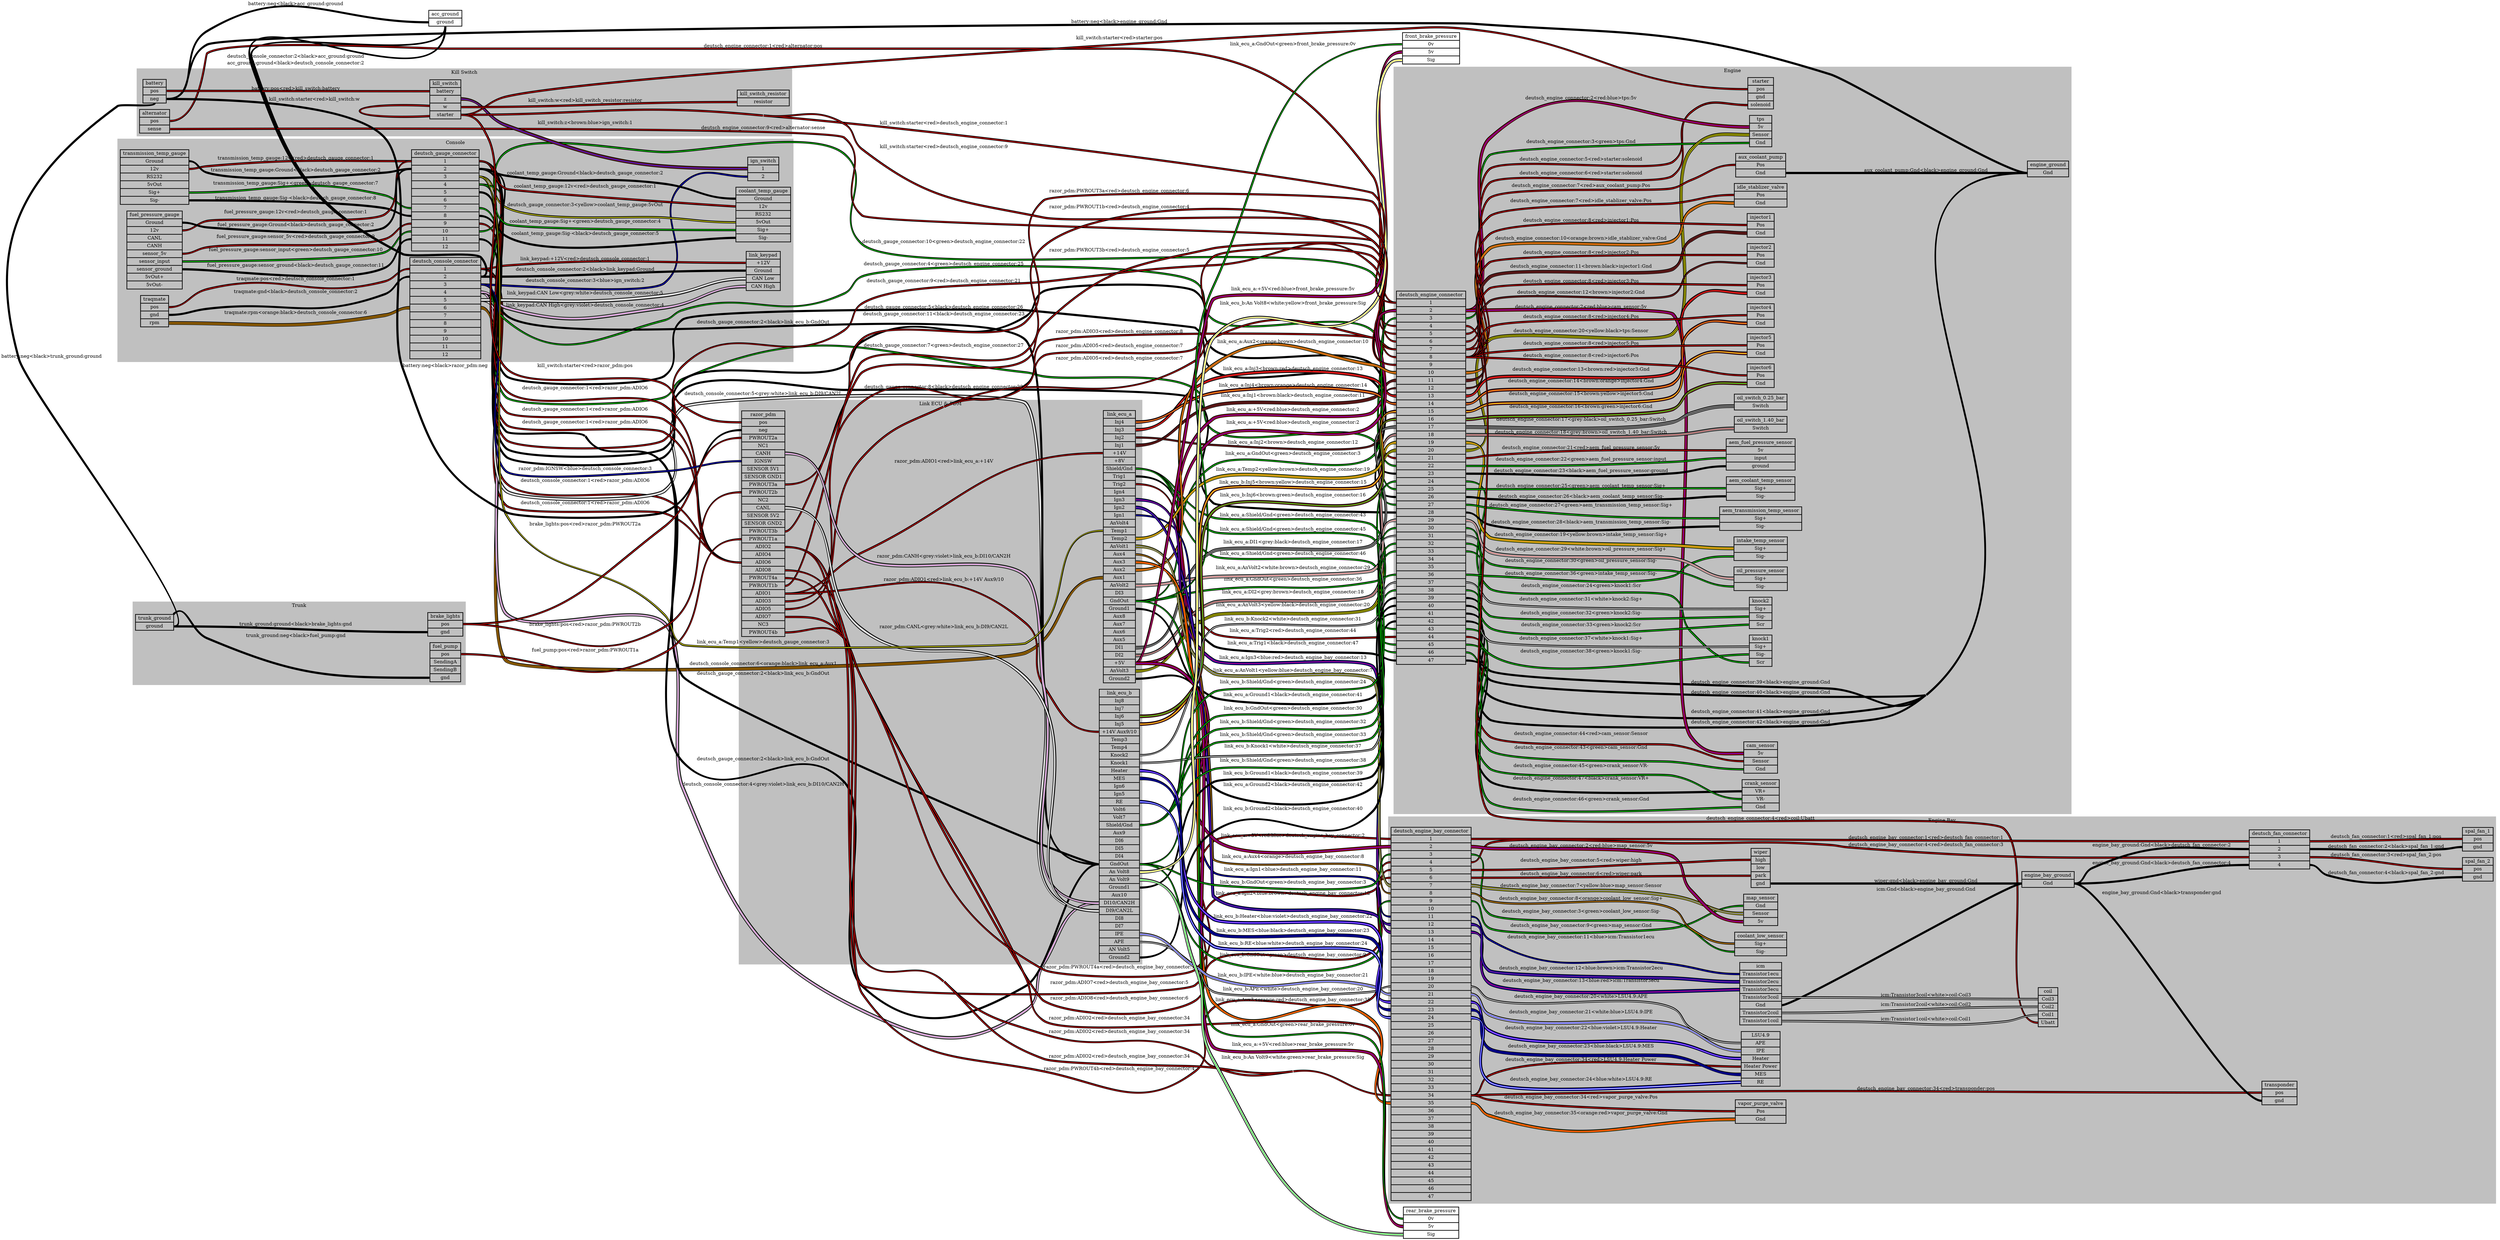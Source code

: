 graph "" {
	graph [bb="0,0,7055,3640",
		concentrate=true,
		rankdir=LR,
		ranksep=1.5
	];
	node [label="\N"];
	subgraph cluster_Console {
		graph [bb="8,929,2008,1586",
			color=grey,
			label=Console,
			lheight=0.21,
			lp="1008,1574.5",
			lwidth=0.79,
			style=filled
		];
		deutsch_console_connector	[height=4.1667,
			label="deutsch_console_connector | <1> 1 | <2> 2 | <3> 3 | <4> 4 | <5> 5 | <6> 6 | <7> 7 | <8> 8 | <9> 9 | <10> 10 | <11> 11 | <12> 12 ",
			pos="978,1405",
			rects="873,1531.5,1083,1554.5 873,1508.5,1083,1531.5 873,1485.5,1083,1508.5 873,1462.5,1083,1485.5 873,1439.5,1083,1462.5 873,1416.5,1083,\
1439.5 873,1393.5,1083,1416.5 873,1370.5,1083,1393.5 873,1347.5,1083,1370.5 873,1324.5,1083,1347.5 873,1301.5,1083,1324.5 873,1278.5,\
1083,1301.5 873,1255.5,1083,1278.5",
			shape=record,
			style=bold,
			width=2.9167];
		ign_switch	[height=0.97222,
			label="ign_switch | <1> 1 | <2> 2 ",
			pos="1919,1520",
			rects="1873,1531.5,1965,1554.5 1873,1508.5,1965,1531.5 1873,1485.5,1965,1508.5",
			shape=record,
			style=bold,
			width=1.2778];
		deutsch_console_connector:3 -- ign_switch:2	[color="black:blue:black",
			label="deutsch_console_connector:3<blue>ign_switch:2",
			labeltooltip="deutsch_console_connector:3<blue>ign_switch:2",
			lp="1392,1486.5",
			penwidth=2.5,
			pos="1084,1474 1324.9,1474 1385.3,1469.1 1626,1479 1735.5,1483.5 1762.4,1497 1872,1497"];
		link_keypad	[height=1.6111,
			label="link_keypad | <+12V> +12V | <Ground> Ground | <CAN Low> CAN Low | <CAN High> CAN High ",
			pos="1919,1409",
			rects="1868.5,1443.5,1969.5,1466.5 1868.5,1420.5,1969.5,1443.5 1868.5,1397.5,1969.5,1420.5 1868.5,1374.5,1969.5,1397.5 1868.5,1351.5,1969.5,\
1374.5",
			shape=record,
			style=bold,
			width=1.4028];
		deutsch_console_connector:2 -- link_keypad:Ground	[color="black:black:black",
			label="deutsch_console_connector:2<black>link_keypad:Ground",
			labeltooltip="deutsch_console_connector:2<black>link_keypad:Ground",
			lp="1392,1451.5",
			penwidth=2.5,
			pos="1084,1497 1124.5,1497 1119.8,1457.3 1158,1444 1162.7,1442.4 1862.1,1409 1867,1409"];
		link_keypad:"CAN Low" -- deutsch_console_connector:5	[color="black:grey:white:grey:black",
			label="link_keypad:CAN Low<grey:white>deutsch_console_connector:5",
			labeltooltip="link_keypad:CAN Low<grey:white>deutsch_console_connector:5",
			lp="1392,1408.5",
			penwidth=2.5,
			pos="1867,1386 1709.4,1386 1312.9,1371.9 1158,1401 1123.6,1407.5 1119,1428 1084,1428"];
		link_keypad:"+12V" -- deutsch_console_connector:1	[color="black:red:black",
			label="link_keypad:+12V<red>deutsch_console_connector:1",
			labeltooltip="link_keypad:+12V<red>deutsch_console_connector:1",
			lp="1392,1535.5",
			penwidth=2.5,
			pos="1867,1432 1781.6,1432 1761.3,1450 1680,1476 1655.3,1483.9 1651.3,1492.5 1626,1498 1390.4,1549.1 1325.1,1520 1084,1520"];
		link_keypad:"CAN High" -- deutsch_console_connector:4	[color="black:grey:violet:grey:black",
			label="link_keypad:CAN High<grey:violet>deutsch_console_connector:4",
			labeltooltip="link_keypad:CAN High<grey:violet>deutsch_console_connector:4",
			lp="1392,1370.5",
			penwidth=2.5,
			pos="1867,1363 1551.9,1363 1443.7,1230 1158,1363 1111.7,1384.6 1135.1,1451 1084,1451"];
		deutsch_gauge_connector	[height=4.1667,
			label="deutsch_gauge_connector | <1> 1 | <2> 2 | <3> 3 | <4> 4 | <5> 5 | <6> 6 | <7> 7 | <8> 8 | <9> 9 | <10> 10 | <11> 11 | <12> 12 ",
			pos="978,1087",
			rects="878,1213.5,1078,1236.5 878,1190.5,1078,1213.5 878,1167.5,1078,1190.5 878,1144.5,1078,1167.5 878,1121.5,1078,1144.5 878,1098.5,1078,\
1121.5 878,1075.5,1078,1098.5 878,1052.5,1078,1075.5 878,1029.5,1078,1052.5 878,1006.5,1078,1029.5 878,983.5,1078,1006.5 878,960.5,\
1078,983.5 878,937.5,1078,960.5",
			shape=record,
			style=bold,
			width=2.7778];
		coolant_temp_gauge	[height=2.25,
			label="coolant_temp_gauge | <Ground> Ground | <12v> 12v | <RS232> RS232 | <5vOut> 5vOut | <Sig+> Sig+ | <Sig-> Sig- ",
			pos="1919,1252",
			rects="1838,1309.5,2000,1332.5 1838,1286.5,2000,1309.5 1838,1263.5,2000,1286.5 1838,1240.5,2000,1263.5 1838,1217.5,2000,1240.5 1838,1194.5,\
2000,1217.5 1838,1171.5,2000,1194.5",
			shape=record,
			style=bold,
			width=2.25];
		deutsch_gauge_connector:3 -- coolant_temp_gauge:"5vOut"	[color="black:yellow:black",
			label="deutsch_gauge_connector:3<yellow>coolant_temp_gauge:5vOut",
			labeltooltip="deutsch_gauge_connector:3<yellow>coolant_temp_gauge:5vOut",
			lp="1392,1207.5",
			penwidth=2.5,
			pos="1079,1156 1115.3,1156 1122.1,1171.4 1158,1177 1363.8,1209 1418.6,1180.7 1626,1200 1720.3,1208.8 1742.3,1229 1837,1229"];
		coolant_temp_gauge:"Sig-" -- deutsch_gauge_connector:5	[color="black:black:black",
			label="coolant_temp_gauge:Sig-<black>deutsch_gauge_connector:5",
			labeltooltip="coolant_temp_gauge:Sig-<black>deutsch_gauge_connector:5",
			lp="1392,1130.5",
			penwidth=2.5,
			pos="1837,1183 1766.3,1183 1746.1,1182.1 1680,1157 1653.5,1146.9 1653.2,1131.2 1626,1123 1393.2,1052.8 1322.2,1110 1079,1110"];
		coolant_temp_gauge:"12v" -- deutsch_gauge_connector:1	[color="black:red:black",
			label="coolant_temp_gauge:12v<red>deutsch_gauge_connector:1",
			labeltooltip="coolant_temp_gauge:12v<red>deutsch_gauge_connector:1",
			lp="1392,1287.5",
			penwidth=2.5,
			pos="1837,1275 1686,1275 1302.1,1298 1158,1253 1118.1,1240.5 1120.8,1202 1079,1202"];
		coolant_temp_gauge:Ground -- deutsch_gauge_connector:2	[color="black:black:black",
			label="coolant_temp_gauge:Ground<black>deutsch_gauge_connector:2",
			labeltooltip="coolant_temp_gauge:Ground<black>deutsch_gauge_connector:2",
			lp="1392,1241.5",
			penwidth=2.5,
			pos="1837,1298 1739,1298 1722.6,1250.3 1626,1234 1420.7,1199.3 1360.5,1263.3 1158,1215 1120.5,1206.1 1117.6,1179 1079,1179"];
		coolant_temp_gauge:"Sig+" -- deutsch_gauge_connector:4	[color="black:green:black",
			label="coolant_temp_gauge:Sig+<green>deutsch_gauge_connector:4",
			labeltooltip="coolant_temp_gauge:Sig+<green>deutsch_gauge_connector:4",
			lp="1392,1165.5",
			penwidth=2.5,
			pos="1837,1206 1740.8,1206 1721.3,1170.8 1626,1158 1419.7,1130.4 1365.9,1149 1158,1138 1122.9,1136.1 1114.2,1133 1079,1133"];
		traqmate	[height=1.2917,
			label="traqmate | <pos> pos | <gnd> gnd | <rpm> rpm ",
			pos="117.5,1494",
			rects="76,1517,159,1540 76,1494,159,1517 76,1471,159,1494 76,1448,159,1471",
			shape=record,
			style=bold,
			width=1.1528];
		traqmate:gnd -- deutsch_console_connector:2	[color="black:black:black",
			label="traqmate:gnd<black>deutsch_console_connector:2",
			labeltooltip="traqmate:gnd<black>deutsch_console_connector:2",
			lp="535.5,1490.5",
			penwidth=2.5,
			pos="160.5,1482 443.83,1482 515.92,1456.3 798,1483 831.32,1486.2 838.53,1497 872,1497"];
		traqmate:pos -- deutsch_console_connector:1	[color="black:red:black",
			label="traqmate:pos<red>deutsch_console_connector:1",
			labeltooltip="traqmate:pos<red>deutsch_console_connector:1",
			lp="535.5,1526.5",
			penwidth=2.5,
			pos="160.5,1506 476.78,1506 555.72,1520 872,1520"];
		traqmate:rpm -- deutsch_console_connector:6	[color="black:orange:black:orange:black",
			label="traqmate:rpm<orange:black>deutsch_console_connector:6",
			labeltooltip="traqmate:rpm<orange:black>deutsch_console_connector:6",
			lp="535.5,1456.5",
			penwidth=2.5,
			pos="160.5,1459 180.32,1459 852.18,1405 872,1405"];
		transmission_temp_gauge	[height=2.25,
			label="transmission_temp_gauge | <Ground> Ground | <12v> 12v | <RS232> RS232 | <5vOut> 5vOut | <Sig+> Sig+ | <Sig-> Sig- ",
			pos="117.5,1267",
			rects="16,1324.5,219,1347.5 16,1301.5,219,1324.5 16,1278.5,219,1301.5 16,1255.5,219,1278.5 16,1232.5,219,1255.5 16,1209.5,219,1232.5 16,\
1186.5,219,1209.5",
			shape=record,
			style=bold,
			width=2.8194];
		transmission_temp_gauge:"Sig-" -- deutsch_gauge_connector:8	[color="black:black:black",
			label="transmission_temp_gauge:Sig-<black>deutsch_gauge_connector:8",
			labeltooltip="transmission_temp_gauge:Sig-<black>deutsch_gauge_connector:8",
			lp="535.5,1135.5",
			penwidth=2.5,
			pos="219,1198 258.29,1198 238.13,1146.1 273,1128 376.65,1074.2 688.8,1146.4 798,1105 840.25,1089 831.81,1041 877,1041"];
		transmission_temp_gauge:"12v" -- deutsch_gauge_connector:1	[color="black:red:black",
			label="transmission_temp_gauge:12v<red>deutsch_gauge_connector:1",
			labeltooltip="transmission_temp_gauge:12v<red>deutsch_gauge_connector:1",
			lp="535.5,1320.5",
			penwidth=2.5,
			pos="219,1290 476.55,1290 557.06,1357 798,1266 840.27,1250 831.81,1202 877,1202"];
		transmission_temp_gauge:Ground -- deutsch_gauge_connector:2	[color="black:black:black",
			label="transmission_temp_gauge:Ground<black>deutsch_gauge_connector:2",
			labeltooltip="transmission_temp_gauge:Ground<black>deutsch_gauge_connector:2",
			lp="535.5,1254.5",
			penwidth=2.5,
			pos="219,1313 256.9,1313 239.16,1264.1 273,1247 377.29,1194.4 685.39,1252.1 798,1221 836.33,1210.4 837.24,1179 877,1179"];
		transmission_temp_gauge:"Sig+" -- deutsch_gauge_connector:7	[color="black:green:black",
			label="transmission_temp_gauge:Sig+<green>deutsch_gauge_connector:7",
			labeltooltip="transmission_temp_gauge:Sig+<green>deutsch_gauge_connector:7",
			lp="535.5,1169.5",
			penwidth=2.5,
			pos="219,1221 254.55,1221 240.73,1176.9 273,1162 378.97,1113 690.97,1189.6 798,1143 843.52,1123.2 827.35,1064 877,1064"];
		fuel_pressure_gauge	[height=3.2083,
			label="fuel_pressure_gauge | <Ground> Ground | <12v> 12v | <CANL> CANL | <CANH> CANH | <sensor_5v> sensor_5v | <sensor_input> sensor_input | <\
sensor_ground> sensor_ground | <5vOut+> 5vOut+ | <5vOut-> 5vOut- ",
			pos="117.5,1052",
			rects="35.5,1144,199.5,1167 35.5,1121,199.5,1144 35.5,1098,199.5,1121 35.5,1075,199.5,1098 35.5,1052,199.5,1075 35.5,1029,199.5,1052 35.5,\
1006,199.5,1029 35.5,983,199.5,1006 35.5,960,199.5,983 35.5,937,199.5,960",
			shape=record,
			style=bold,
			width=2.2778];
		fuel_pressure_gauge:sensor_input -- deutsch_gauge_connector:10	[color="black:green:black",
			label="fuel_pressure_gauge:sensor_input<green>deutsch_gauge_connector:10",
			labeltooltip="fuel_pressure_gauge:sensor_input<green>deutsch_gauge_connector:10",
			lp="535.5,1014.5",
			penwidth=2.5,
			pos="200.5,1017 233.03,1017 240.57,1009.5 273,1007 540.67,985.95 608.5,995 877,995"];
		fuel_pressure_gauge:"12v" -- deutsch_gauge_connector:1	[color="black:red:black",
			label="fuel_pressure_gauge:12v<red>deutsch_gauge_connector:1",
			labeltooltip="fuel_pressure_gauge:12v<red>deutsch_gauge_connector:1",
			lp="535.5,1209.5",
			penwidth=2.5,
			pos="200.5,1110 245.6,1110 231.55,1163.2 273,1181 334.72,1207.4 809.85,1202 877,1202"];
		fuel_pressure_gauge:Ground -- deutsch_gauge_connector:2	[color="black:black:black",
			label="fuel_pressure_gauge:Ground<black>deutsch_gauge_connector:2",
			labeltooltip="fuel_pressure_gauge:Ground<black>deutsch_gauge_connector:2",
			lp="535.5,1097.5",
			penwidth=2.5,
			pos="200.5,1133 237.96,1133 236.87,1099.9 273,1090 329.26,1074.6 744.79,1066.1 798,1090 846.24,1111.7 824.11,1179 877,1179"];
		fuel_pressure_gauge:sensor_5v -- deutsch_gauge_connector:9	[color="black:red:black",
			label="fuel_pressure_gauge:sensor_5v<red>deutsch_gauge_connector:9",
			labeltooltip="fuel_pressure_gauge:sensor_5v<red>deutsch_gauge_connector:9",
			lp="535.5,1046.5",
			penwidth=2.5,
			pos="200.5,1040 466.18,1040 532.54,1032.7 798,1022 833.13,1020.6 841.84,1018 877,1018"];
		fuel_pressure_gauge:sensor_ground -- deutsch_gauge_connector:11	[color="black:black:black",
			label="fuel_pressure_gauge:sensor_ground<black>deutsch_gauge_connector:11",
			labeltooltip="fuel_pressure_gauge:sensor_ground<black>deutsch_gauge_connector:11",
			lp="535.5,981.5",
			penwidth=2.5,
			pos="200.5,994 233.93,994 239.88,978.54 273,974 538.96,937.54 608.55,972 877,972"];
	}
	subgraph cluster_Engine {
		graph [bb="3785,1161,5790.5,3350",
			color=grey,
			label=Engine,
			lheight=0.21,
			lp="4787.8,3338.5",
			lwidth=0.71,
			style=filled
		];
		deutsch_engine_connector	[height=15.347,
			label="deutsch_engine_connector | <1> 1 | <2> 2 | <3> 3 | <4> 4 | <5> 5 | <6> 6 | <7> 7 | <8> 8 | <9> 9 | <10> 10 | <11> 11 | <12> 12 | <\
13> 13 | <14> 14 | <15> 15 | <16> 16 | <17> 17 | <18> 18 | <19> 19 | <20> 20 | <21> 21 | <22> 22 | <23> 23 | <24> 24 | <25> 25 | <\
26> 26 | <27> 27 | <28> 28 | <29> 29 | <30> 30 | <31> 31 | <32> 32 | <33> 33 | <34> 34 | <35> 35 | <36> 36 | <37> 37 | <38> 38 | <\
39> 39 | <40> 40 | <41> 41 | <42> 42 | <43> 43 | <44> 44 | <45> 45 | <46> 46 | <47> 47 ",
			pos="3895.5,2100",
			rects="3793,2629,3998,2652 3793,2606,3998,2629 3793,2583,3998,2606 3793,2560,3998,2583 3793,2537,3998,2560 3793,2514,3998,2537 3793,2491,\
3998,2514 3793,2468,3998,2491 3793,2445,3998,2468 3793,2422,3998,2445 3793,2399,3998,2422 3793,2376,3998,2399 3793,2353,3998,2376 \
3793,2330,3998,2353 3793,2307,3998,2330 3793,2284,3998,2307 3793,2261,3998,2284 3793,2238,3998,2261 3793,2215,3998,2238 3793,2192,\
3998,2215 3793,2169,3998,2192 3793,2146,3998,2169 3793,2123,3998,2146 3793,2100,3998,2123 3793,2077,3998,2100 3793,2054,3998,2077 \
3793,2031,3998,2054 3793,2008,3998,2031 3793,1985,3998,2008 3793,1962,3998,1985 3793,1939,3998,1962 3793,1916,3998,1939 3793,1893,\
3998,1916 3793,1870,3998,1893 3793,1847,3998,1870 3793,1824,3998,1847 3793,1801,3998,1824 3793,1778,3998,1801 3793,1755,3998,1778 \
3793,1732,3998,1755 3793,1709,3998,1732 3793,1686,3998,1709 3793,1663,3998,1686 3793,1640,3998,1663 3793,1617,3998,1640 3793,1594,\
3998,1617 3793,1571,3998,1594 3793,1548,3998,1571",
			shape=record,
			style=bold,
			width=2.8472];
		starter	[height=1.2917,
			label="starter | <pos> pos | <gnd> gnd | <solenoid> solenoid ",
			pos="4871,3272",
			rects="4833,3295,4909,3318 4833,3272,4909,3295 4833,3249,4909,3272 4833,3226,4909,3249",
			shape=record,
			style=bold,
			width=1.0556];
		deutsch_engine_connector:5 -- starter:solenoid	[color="black:red:black",
			label="deutsch_engine_connector:5<red>starter:solenoid",
			labeltooltip="deutsch_engine_connector:5<red>starter:solenoid",
			lp="4339.5,3317.5",
			penwidth=2.5,
			pos="3999.5,2526 4148.7,2526 3960.1,3090.9 4068,3194 4313.9,3428.9 4491.9,3237 4832,3237"];
		deutsch_engine_connector:6 -- starter:solenoid	[color="black:red:black",
			label="deutsch_engine_connector:6<red>starter:solenoid",
			labeltooltip="deutsch_engine_connector:6<red>starter:solenoid",
			lp="4339.5,3062.5",
			penwidth=2.5,
			pos="3999.5,2503 4118.3,2503 3980.4,2952.8 4068,3033 4112.5,3073.8 4562.7,3018.7 4611,3055 4671.7,3100.6 4606.2,3169 4665,3217 4722.9,\
3264.2 4757.2,3237 4832,3237"];
		engine_ground	[height=0.65278,
			label="engine_ground | <Gnd> Gnd ",
			pos="5721.5,3051",
			rects="5660.5,3051,5782.5,3074 5660.5,3028,5782.5,3051",
			shape=record,
			style=bold,
			width=1.6944];
		deutsch_engine_connector:40 -- engine_ground:Gnd	[color="black:black:black",
			label="deutsch_engine_connector:40<black>engine_ground:Gnd",
			labeltooltip="deutsch_engine_connector:40<black>engine_ground:Gnd",
			lp="4871,1520.5",
			penwidth=2.5,
			pos="3999.5,1720 4078.1,1720 4003.7,1602.2 4068,1557 4135.7,1509.3 5346.8,1500.4 5359.5,1511"];
		deutsch_engine_connector:41 -- engine_ground:Gnd	[color="black:black:black",
			label="deutsch_engine_connector:41<black>engine_ground:Gnd",
			labeltooltip="deutsch_engine_connector:41<black>engine_ground:Gnd",
			lp="4871,1463.5",
			penwidth=2.5,
			pos="3999.5,1697 4087.6,1697 3996.7,1562.8 4068,1511 4184.1,1426.7 5249.4,1419 5359.5,1511"];
		deutsch_engine_connector:42 -- engine_ground:Gnd	[color="black:black:black",
			label="deutsch_engine_connector:42<black>engine_ground:Gnd",
			labeltooltip="deutsch_engine_connector:42<black>engine_ground:Gnd",
			lp="4871,1432.5",
			penwidth=2.5,
			pos="5361.5,1511 5892.1,1955 4967.8,3038.7 5659.2,3039;3999.5,1674 4107,1674 3982.8,1507.6 4068,1442 4112.4,1407.8 5021.5,1416.7 5077,\
1425 5206.8,1444.3 5258.8,1426.8 5359.5,1511"];
		deutsch_engine_connector:39 -- engine_ground:Gnd	[color="black:black:black",
			label="deutsch_engine_connector:39<black>engine_ground:Gnd",
			labeltooltip="deutsch_engine_connector:39<black>engine_ground:Gnd",
			lp="4871,1552.5",
			penwidth=2.5,
			pos="3999.5,1743 4074.4,1743 4006.4,1631.6 4068,1589 4114.2,1557.1 5021,1535.7 5077,1532 5202.6,1523.8 5262.6,1430.6 5359.5,1511"];
		tps	[height=1.2917,
			label="tps | <5v> 5v | <Sensor> Sensor | <Gnd> Gnd ",
			pos="4871,3161",
			rects="4838,3184,4904,3207 4838,3161,4904,3184 4838,3138,4904,3161 4838,3115,4904,3138",
			shape=record,
			style=bold,
			width=0.91667];
		deutsch_engine_connector:3 -- tps:Gnd	[color="black:green:black",
			label="deutsch_engine_connector:3<green>tps:Gnd",
			labeltooltip="deutsch_engine_connector:3<green>tps:Gnd",
			lp="4339.5,3124.5",
			penwidth=2.5,
			pos="3999.5,2572 4112.1,2572 3985.7,2997.1 4068,3074 4099.3,3103.2 4794.2,3126 4837,3126"];
		deutsch_engine_connector:20 -- tps:Sensor	[color="black:yellow:black:yellow:black",
			label="deutsch_engine_connector:20<yellow:black>tps:Sensor",
			labeltooltip="deutsch_engine_connector:20<yellow:black>tps:Sensor",
			lp="4339.5,2700.5",
			penwidth=2.5,
			pos="3999.5,2181 4110.1,2181 3985.9,2599.9 4068,2674 4112.8,2714.4 4566.3,2652.4 4611,2693 4748,2817.5 4541.8,2967.8 4665,3106 4717.4,\
3164.8 4758.2,3149 4837,3149"];
		deutsch_engine_connector:2 -- tps:"5v"	[color="black:red:blue:red:black",
			label="deutsch_engine_connector:2<red:blue>tps:5v",
			labeltooltip="deutsch_engine_connector:2<red:blue>tps:5v",
			lp="4339.5,3183.5",
			penwidth=2.5,
			pos="3999.5,2595 4120.2,2595 3979.5,3051.9 4068,3134 4130.7,3192.2 4751.4,3173 4837,3173"];
		cam_sensor	[height=1.2917,
			label="cam_sensor | <5v> 5v | <Sensor> Sensor | <Gnd> Gnd ",
			pos="4871,1326",
			rects="4821,1349,4921,1372 4821,1326,4921,1349 4821,1303,4921,1326 4821,1280,4921,1303",
			shape=record,
			style=bold,
			width=1.3889];
		deutsch_engine_connector:43 -- cam_sensor:Gnd	[color="black:green:black",
			label="deutsch_engine_connector:43<green>cam_sensor:Gnd",
			labeltooltip="deutsch_engine_connector:43<green>cam_sensor:Gnd",
			lp="4339.5,1355.5",
			penwidth=2.5,
			pos="3999.5,1651 4137.6,1651 3963,1437.6 4068,1348 4114,1308.8 4550.8,1318.1 4611,1313 4704.1,1305.1 4726.6,1291 4820,1291"];
		deutsch_engine_connector:44 -- cam_sensor:Sensor	[color="black:red:black",
			label="deutsch_engine_connector:44<red>cam_sensor:Sensor",
			labeltooltip="deutsch_engine_connector:44<red>cam_sensor:Sensor",
			lp="4339.5,1396.5",
			penwidth=2.5,
			pos="3999.5,1628 4110,1628 3981.4,1457.6 4068,1389 4115.4,1351.5 4551.2,1371.4 4611,1363 4705.5,1349.8 4724.6,1314 4820,1314"];
		deutsch_engine_connector:2 -- cam_sensor:"5v"	[color="black:red:blue:red:black",
			label="deutsch_engine_connector:2<red:blue>cam_sensor:5v",
			labeltooltip="deutsch_engine_connector:2<red:blue>cam_sensor:5v",
			lp="4339.5,2785.5",
			penwidth=2.5,
			pos="3999.5,2595 4074.8,2595 4004.9,2708.9 4068,2750 4118.6,2782.9 4567.5,2791.8 4611,2750 4720.3,2645 4573,1507.5 4665,1387 4708.8,1329.6 \
4747.8,1338 4820,1338"];
		crank_sensor	[height=1.2917,
			label="crank_sensor | <VR+> VR+ | <VR-> VR- | <Gnd> Gnd ",
			pos="4871,1215",
			rects="4816,1238,4926,1261 4816,1215,4926,1238 4816,1192,4926,1215 4816,1169,4926,1192",
			shape=record,
			style=bold,
			width=1.5278];
		deutsch_engine_connector:46 -- crank_sensor:Gnd	[color="black:green:black",
			label="deutsch_engine_connector:46<green>crank_sensor:Gnd",
			labeltooltip="deutsch_engine_connector:46<green>crank_sensor:Gnd",
			lp="4339.5,1221.5",
			penwidth=2.5,
			pos="3999.5,1582 4165.9,1582 3942.5,1323.2 4068,1214 4130.7,1159.5 4731.9,1180 4815,1180"];
		deutsch_engine_connector:47 -- crank_sensor:"VR+"	[color="black:black:black",
			label="deutsch_engine_connector:47<black>crank_sensor:VR+",
			labeltooltip="deutsch_engine_connector:47<black>crank_sensor:VR+",
			lp="4339.5,1265.5",
			penwidth=2.5,
			pos="3999.5,1559 4136.7,1559 3962.6,1345.8 4068,1258 4099.9,1231.4 4773.5,1227 4815,1227"];
		deutsch_engine_connector:45 -- crank_sensor:"VR-"	[color="black:green:black",
			label="deutsch_engine_connector:45<green>crank_sensor:VR-",
			labeltooltip="deutsch_engine_connector:45<green>crank_sensor:VR-",
			lp="4339.5,1301.5",
			penwidth=2.5,
			pos="3999.5,1605 4141,1605 3959.4,1384.8 4068,1294 4091.2,1274.6 4581.3,1278.5 4611,1273 4705.2,1255.4 4719.1,1203 4815,1203"];
		knock1	[height=1.2917,
			label="knock1 | <Sig+> Sig+ | <Sig-> Sig- | <Scr> Scr ",
			pos="4871,1642",
			rects="4837.5,1665,4904.5,1688 4837.5,1642,4904.5,1665 4837.5,1619,4904.5,1642 4837.5,1596,4904.5,1619",
			shape=record,
			style=bold,
			width=0.93056];
		deutsch_engine_connector:24 -- knock1:Scr	[color="black:green:black",
			label="deutsch_engine_connector:24<green>knock1:Scr",
			labeltooltip="deutsch_engine_connector:24<green>knock1:Scr",
			lp="4339.5,1939.5",
			penwidth=2.5,
			pos="3999.5,2088 4075.2,2088 4005.3,1974.5 4068,1932 4118,1898.1 4564.1,1951 4611,1913 4687.6,1851.1 4604.3,1775.6 4665,1698 4718,1630.2 \
4749.9,1607 4836,1607"];
		deutsch_engine_connector:37 -- knock1:"Sig+"	[color="black:white:black",
			label="deutsch_engine_connector:37<white>knock1:Sig+",
			labeltooltip="deutsch_engine_connector:37<white>knock1:Sig+",
			lp="4339.5,1677.5",
			penwidth=2.5,
			pos="3999.5,1789 4060.5,1789 4015.5,1701.1 4068,1670 4104.7,1648.3 4793.3,1654 4836,1654"];
		deutsch_engine_connector:38 -- knock1:"Sig-"	[color="black:green:black",
			label="deutsch_engine_connector:38<green>knock1:Sig-",
			labeltooltip="deutsch_engine_connector:38<green>knock1:Sig-",
			lp="4339.5,1641.5",
			penwidth=2.5,
			pos="3999.5,1766 4065.6,1766 4011.6,1668.5 4068,1634 4213.6,1545 4665.3,1630 4836,1630"];
		knock2	[height=1.2917,
			label="knock2 | <Sig+> Sig+ | <Sig-> Sig- | <Scr> Scr ",
			pos="4871,1753",
			rects="4837.5,1776,4904.5,1799 4837.5,1753,4904.5,1776 4837.5,1730,4904.5,1753 4837.5,1707,4904.5,1730",
			shape=record,
			style=bold,
			width=0.93056];
		deutsch_engine_connector:33 -- knock2:Scr	[color="black:green:black",
			label="deutsch_engine_connector:33<green>knock2:Scr",
			labeltooltip="deutsch_engine_connector:33<green>knock2:Scr",
			lp="4339.5,1715.5",
			penwidth=2.5,
			pos="3999.5,1881 4082.2,1881 3999.6,1754.5 4068,1708 4138.6,1660 4750.7,1718 4836,1718"];
		deutsch_engine_connector:31 -- knock2:"Sig+"	[color="black:white:black",
			label="deutsch_engine_connector:31<white>knock2:Sig+",
			labeltooltip="deutsch_engine_connector:31<white>knock2:Sig+",
			lp="4339.5,1825.5",
			penwidth=2.5,
			pos="3999.5,1927 4056.7,1927 4018.4,1846.5 4068,1818 4120.3,1787.9 4550.9,1804.6 4611,1799 4711.7,1789.7 4734.9,1765 4836,1765"];
		deutsch_engine_connector:32 -- knock2:"Sig-"	[color="black:green:black",
			label="deutsch_engine_connector:32<green>knock2:Sig-",
			labeltooltip="deutsch_engine_connector:32<green>knock2:Sig-",
			lp="4339.5,1752.5",
			penwidth=2.5,
			pos="3999.5,1904 4076.4,1904 4003.8,1787.5 4068,1745 4103.6,1721.5 4793.3,1741 4836,1741"];
		intake_temp_sensor	[height=0.97222,
			label="intake_temp_sensor | <Sig+> Sig+ | <Sig-> Sig- ",
			pos="4871,2029",
			rects="4792,2040.5,4950,2063.5 4792,2017.5,4950,2040.5 4792,1994.5,4950,2017.5",
			shape=record,
			style=bold,
			width=2.1944];
		deutsch_engine_connector:36 -- intake_temp_sensor:"Sig-"	[color="black:green:black",
			label="deutsch_engine_connector:36<green>intake_temp_sensor:Sig-",
			labeltooltip="deutsch_engine_connector:36<green>intake_temp_sensor:Sig-",
			lp="4339.5,1791.5",
			penwidth=2.5,
			pos="3999.5,1812 4032.4,1812 4035.7,1790.3 4068,1784 4127.2,1772.4 4563.1,1747.3 4611,1784 4684.4,1840.3 4596.5,1922.9 4665,1985 4707,\
2023.1 4734.2,2006 4791,2006"];
		deutsch_engine_connector:19 -- intake_temp_sensor:"Sig+"	[color="black:yellow:brown:yellow:black",
			label="deutsch_engine_connector:19<yellow:brown>intake_temp_sensor:Sig+",
			labeltooltip="deutsch_engine_connector:19<yellow:brown>intake_temp_sensor:Sig+",
			lp="4339.5,2091.5",
			penwidth=2.5,
			pos="3999.5,2204 4060.9,2204 4015.4,2115.8 4068,2084 4119.7,2052.8 4551,2072 4611,2065 4692,2055.5 4709.4,2029 4791,2029"];
		oil_pressure_sensor	[height=0.97222,
			label="oil_pressure_sensor | <Sig+> Sig+ | <Sig-> Sig- ",
			pos="4871,1853",
			rects="4792,1864.5,4950,1887.5 4792,1841.5,4950,1864.5 4792,1818.5,4950,1841.5",
			shape=record,
			style=bold,
			width=2.1944];
		deutsch_engine_connector:30 -- oil_pressure_sensor:"Sig-"	[color="black:green:black",
			label="deutsch_engine_connector:30<green>oil_pressure_sensor:Sig-",
			labeltooltip="deutsch_engine_connector:30<green>oil_pressure_sensor:Sig-",
			lp="4339.5,1867.5",
			penwidth=2.5,
			pos="3999.5,1950 4049.8,1950 4023.4,1883.3 4068,1860 4070.2,1858.8 4788.5,1830 4791,1830"];
		deutsch_engine_connector:29 -- oil_pressure_sensor:"Sig+"	[color="black:white:brown:white:black",
			label="deutsch_engine_connector:29<white:brown>oil_pressure_sensor:Sig+",
			labeltooltip="deutsch_engine_connector:29<white:brown>oil_pressure_sensor:Sig+",
			lp="4339.5,1905.5",
			penwidth=2.5,
			pos="3999.5,1973 4044.6,1973 4027.1,1917.1 4068,1898 4122.7,1872.5 4550.8,1879.9 4611,1875 4691.3,1868.4 4710.4,1853 4791,1853"];
		"oil_switch_0.25_bar"	[height=0.65278,
			label="oil_switch_0.25_bar | <Switch> Switch ",
			pos="4871,2369",
			rects="4793,2369,4949,2392 4793,2346,4949,2369",
			shape=record,
			style=bold,
			width=2.1667];
		deutsch_engine_connector:17 -- "oil_switch_0.25_bar":Switch	[color="black:grey:black:grey:black",
			label="deutsch_engine_connector:17<grey:black>oil_switch_0.25_bar:Switch",
			labeltooltip="deutsch_engine_connector:17<grey:black>oil_switch_0.25_bar:Switch",
			lp="4339.5,2324.5",
			penwidth=2.5,
			pos="3999.5,2250 4035.7,2250 4033.5,2283.1 4068,2294 4183.1,2330.5 4492.6,2293.2 4611,2317 4636.1,2322 4640.2,2330.5 4665,2337 4720.3,\
2351.4 4734.9,2357 4792,2357"];
		"oil_switch_1.40_bar"	[height=0.65278,
			label="oil_switch_1.40_bar | <Switch> Switch ",
			pos="4871,2304",
			rects="4793,2304,4949,2327 4793,2281,4949,2304",
			shape=record,
			style=bold,
			width=2.1667];
		deutsch_engine_connector:18 -- "oil_switch_1.40_bar":Switch	[color="black:grey:brown:grey:black",
			label="deutsch_engine_connector:18<grey:brown>oil_switch_1.40_bar:Switch",
			labeltooltip="deutsch_engine_connector:18<grey:brown>oil_switch_1.40_bar:Switch",
			lp="4339.5,2286.5",
			penwidth=2.5,
			pos="3999.5,2227 4031.8,2227 4036.3,2244.8 4068,2251 4305.1,2297.6 4369.8,2264.1 4611,2279 4691.5,2284 4711.3,2292 4792,2292"];
		idle_stablizer_valve	[height=0.97222,
			label="idle_stablizer_valve | <Pos> Pos | <Gnd> Gnd ",
			pos="4871,2974",
			rects="4793,2985.5,4949,3008.5 4793,2962.5,4949,2985.5 4793,2939.5,4949,2962.5",
			shape=record,
			style=bold,
			width=2.1667];
		deutsch_engine_connector:10 -- idle_stablizer_valve:Gnd	[color="black:orange:brown:orange:black",
			label="deutsch_engine_connector:10<orange:brown>idle_stablizer_valve:Gnd",
			labeltooltip="deutsch_engine_connector:10<orange:brown>idle_stablizer_valve:Gnd",
			lp="4339.5,2929.5",
			penwidth=2.5,
			pos="3999.5,2411 4107.2,2411 3988.7,2818.1 4068,2891 4112.5,2931.9 4550.9,2915.5 4611,2922 4692,2930.8 4710.5,2951 4792,2951"];
		deutsch_engine_connector:7 -- idle_stablizer_valve:Pos	[color="black:red:black",
			label="deutsch_engine_connector:7<red>idle_stablizer_valve:Pos",
			labeltooltip="deutsch_engine_connector:7<red>idle_stablizer_valve:Pos",
			lp="4339.5,2972.5",
			penwidth=2.5,
			pos="3999.5,2480 4102.2,2480 3991.9,2868 4068,2937 4075.5,2943.8 4781.9,2974 4792,2974"];
		aux_coolant_pump	[height=0.97222,
			label="aux_coolant_pump | <Pos> Pos | <Gnd> Gnd ",
			pos="4871,3062",
			rects="4797,3073.5,4945,3096.5 4797,3050.5,4945,3073.5 4797,3027.5,4945,3050.5",
			shape=record,
			style=bold,
			width=2.0556];
		deutsch_engine_connector:7 -- aux_coolant_pump:Pos	[color="black:red:black",
			label="deutsch_engine_connector:7<red>aux_coolant_pump:Pos",
			labeltooltip="deutsch_engine_connector:7<red>aux_coolant_pump:Pos",
			lp="4339.5,3025.5",
			penwidth=2.5,
			pos="3999.5,2480 4112.1,2480 3985.7,2905.2 4068,2982 4112.2,3023.2 4551.2,3009 4611,3018 4694.6,3030.6 4711.5,3062 4796,3062"];
		aem_coolant_temp_sensor	[height=0.97222,
			label="aem_coolant_temp_sensor | <Sig+> Sig+ | <Sig-> Sig- ",
			pos="4871,2117",
			rects="4769.5,2128.5,4972.5,2151.5 4769.5,2105.5,4972.5,2128.5 4769.5,2082.5,4972.5,2105.5",
			shape=record,
			style=bold,
			width=2.8194];
		deutsch_engine_connector:26 -- aem_coolant_temp_sensor:"Sig-"	[color="black:black:black",
			label="deutsch_engine_connector:26<black>aem_coolant_temp_sensor:Sig-",
			labeltooltip="deutsch_engine_connector:26<black>aem_coolant_temp_sensor:Sig-",
			lp="4339.5,2057.5",
			penwidth=2.5,
			pos="3999.5,2042 4135.4,2042 4478,2022 4611,2050 4636.5,2055.4 4640.1,2065.2 4665,2073 4709.6,2086.9 4721.3,2094 4768,2094"];
		deutsch_engine_connector:25 -- aem_coolant_temp_sensor:"Sig+"	[color="black:green:black",
			label="deutsch_engine_connector:25<green>aem_coolant_temp_sensor:Sig+",
			labeltooltip="deutsch_engine_connector:25<green>aem_coolant_temp_sensor:Sig+",
			lp="4339.5,2132.5",
			penwidth=2.5,
			pos="3999.5,2065 4034.3,2065 4034.4,2093.9 4068,2103 4218.2,2143.5 4612.4,2117 4768,2117"];
		aem_transmission_temp_sensor	[height=0.97222,
			label="aem_transmission_temp_sensor | <Sig+> Sig+ | <Sig-> Sig- ",
			pos="4871,1941",
			rects="4749.5,1952.5,4992.5,1975.5 4749.5,1929.5,4992.5,1952.5 4749.5,1906.5,4992.5,1929.5",
			shape=record,
			style=bold,
			width=3.375];
		deutsch_engine_connector:28 -- aem_transmission_temp_sensor:"Sig-"	[color="black:black:black",
			label="deutsch_engine_connector:28<black>aem_transmission_temp_sensor:Sig-",
			labeltooltip="deutsch_engine_connector:28<black>aem_transmission_temp_sensor:Sig-",
			lp="4339.5,1981.5",
			penwidth=2.5,
			pos="3999.5,1996 4031.5,1996 4036.5,1979.6 4068,1974 4305.8,1931.6 4371.8,1984.6 4611,1951 4673,1942.3 4685.4,1918 4748,1918"];
		deutsch_engine_connector:27 -- aem_transmission_temp_sensor:"Sig+"	[color="black:green:black",
			label="deutsch_engine_connector:27<green>aem_transmission_temp_sensor:Sig+",
			labeltooltip="deutsch_engine_connector:27<green>aem_transmission_temp_sensor:Sig+",
			lp="4339.5,2022.5",
			penwidth=2.5,
			pos="3999.5,2019 4008,2019 4602.7,1990.6 4611,1989 4674.3,1976.6 4683.5,1941 4748,1941"];
		aem_fuel_pressure_sensor	[height=1.2917,
			label="aem_fuel_pressure_sensor | <5v> 5v | <input> input | <ground> ground ",
			pos="4871,2216",
			rects="4769,2239,4973,2262 4769,2216,4973,2239 4769,2193,4973,2216 4769,2170,4973,2193",
			shape=record,
			style=bold,
			width=2.8333];
		deutsch_engine_connector:23 -- aem_fuel_pressure_sensor:ground	[color="black:black:black",
			label="deutsch_engine_connector:23<black>aem_fuel_pressure_sensor:ground",
			labeltooltip="deutsch_engine_connector:23<black>aem_fuel_pressure_sensor:ground",
			lp="4339.5,2171.5",
			penwidth=2.5,
			pos="3999.5,2112 4032.6,2112 4035.7,2133.7 4068,2141 4185.8,2167.5 4490.6,2154.9 4611,2164 4681,2169.3 4697.8,2181 4768,2181"];
		deutsch_engine_connector:21 -- aem_fuel_pressure_sensor:"5v"	[color="black:red:black",
			label="deutsch_engine_connector:21<red>aem_fuel_pressure_sensor:5v",
			labeltooltip="deutsch_engine_connector:21<red>aem_fuel_pressure_sensor:5v",
			lp="4339.5,2239.5",
			penwidth=2.5,
			pos="3999.5,2158 4039.7,2158 4030.4,2202.7 4068,2217 4140.7,2244.6 4690.2,2228 4768,2228"];
		deutsch_engine_connector:22 -- aem_fuel_pressure_sensor:input	[color="black:green:black",
			label="deutsch_engine_connector:22<green>aem_fuel_pressure_sensor:input",
			labeltooltip="deutsch_engine_connector:22<green>aem_fuel_pressure_sensor:input",
			lp="4339.5,2205.5",
			penwidth=2.5,
			pos="3999.5,2135 4035.7,2135 4033.5,2168.2 4068,2179 4125.6,2197 4550.7,2195.8 4611,2198 4680.8,2200.6 4698.2,2204 4768,2204"];
		injector1	[height=0.97222,
			label="injector1 | <Pos> Pos | <Gnd> Gnd ",
			pos="4871,2886",
			rects="4831,2897.5,4911,2920.5 4831,2874.5,4911,2897.5 4831,2851.5,4911,2874.5",
			shape=record,
			style=bold,
			width=1.1111];
		deutsch_engine_connector:11 -- injector1:Gnd	[color="black:brown:black:brown:black",
			label="deutsch_engine_connector:11<brown:black>injector1:Gnd",
			labeltooltip="deutsch_engine_connector:11<brown:black>injector1:Gnd",
			lp="4339.5,2837.5",
			penwidth=2.5,
			pos="3999.5,2388 4091.7,2388 3999.5,2735.4 4068,2797 4112.9,2837.4 4551.1,2821.6 4611,2830 4635.3,2833.4 4640.8,2837.8 4665,2842 4737.8,\
2854.7 4756.1,2863 4830,2863"];
		deutsch_engine_connector:8 -- injector1:Pos	[color="black:red:black",
			label="deutsch_engine_connector:8<red>injector1:Pos",
			labeltooltip="deutsch_engine_connector:8<red>injector1:Pos",
			lp="4339.5,2881.5",
			penwidth=2.5,
			pos="3999.5,2457 4174.6,2457 3936.9,2728.9 4068,2845 4072,2848.5 4824.7,2886 4830,2886"];
		injector2	[height=0.97222,
			label="injector2 | <Pos> Pos | <Gnd> Gnd ",
			pos="4871,2798",
			rects="4831,2809.5,4911,2832.5 4831,2786.5,4911,2809.5 4831,2763.5,4911,2786.5",
			shape=record,
			style=bold,
			width=1.1111];
		deutsch_engine_connector:12 -- injector2:Gnd	[color="black:brown:black",
			label="deutsch_engine_connector:12<brown>injector2:Gnd",
			labeltooltip="deutsch_engine_connector:12<brown>injector2:Gnd",
			lp="4339.5,2586.5",
			penwidth=2.5,
			pos="3999.5,2365 4091.4,2365 3994,2505.6 4068,2560 4116.6,2595.8 4563.1,2542.3 4611,2579 4675.6,2628.5 4602.7,2701.6 4665,2754 4721.6,\
2801.6 4756.1,2775 4830,2775"];
		deutsch_engine_connector:8 -- injector2:Pos	[color="black:red:black",
			label="deutsch_engine_connector:8<red>injector2:Pos",
			labeltooltip="deutsch_engine_connector:8<red>injector2:Pos",
			lp="4339.5,2742.5",
			penwidth=2.5,
			pos="3999.5,2457 4116.9,2457 3976.4,2638.6 4068,2712 4115.1,2749.8 4551.7,2723.6 4611,2735 4636,2739.8 4640.7,2746.5 4665,2754 4737.5,\
2776.4 4754.1,2798 4830,2798"];
		injector3	[height=0.97222,
			label="injector3 | <Pos> Pos | <Gnd> Gnd ",
			pos="4871,2710",
			rects="4831,2721.5,4911,2744.5 4831,2698.5,4911,2721.5 4831,2675.5,4911,2698.5",
			shape=record,
			style=bold,
			width=1.1111];
		deutsch_engine_connector:13 -- injector3:Gnd	[color="black:brown:red:brown:black",
			label="deutsch_engine_connector:13<brown:red>injector3:Gnd",
			labeltooltip="deutsch_engine_connector:13<brown:red>injector3:Gnd",
			lp="4339.5,2552.5",
			penwidth=2.5,
			pos="3999.5,2342 4085.1,2342 3998.6,2471.9 4068,2522 4117,2557.3 4561,2511.1 4611,2545 4659.7,2578.1 4617.7,2630.9 4665,2666 4724.3,2710.1 \
4756.1,2687 4830,2687"];
		deutsch_engine_connector:8 -- injector3:Pos	[color="black:red:black",
			label="deutsch_engine_connector:8<red>injector3:Pos",
			labeltooltip="deutsch_engine_connector:8<red>injector3:Pos",
			lp="4339.5,2666.5",
			penwidth=2.5,
			pos="3999.5,2457 4084.7,2457 3998.9,2586.2 4068,2636 4117,2671.3 4551.2,2650.8 4611,2659 4710,2672.5 4730.1,2710 4830,2710"];
		injector4	[height=0.97222,
			label="injector4 | <Pos> Pos | <Gnd> Gnd ",
			pos="4871,2622",
			rects="4831,2633.5,4911,2656.5 4831,2610.5,4911,2633.5 4831,2587.5,4911,2610.5",
			shape=record,
			style=bold,
			width=1.1111];
		deutsch_engine_connector:14 -- injector4:Gnd	[color="black:brown:orange:brown:black",
			label="deutsch_engine_connector:14<brown:orange>injector4:Gnd",
			labeltooltip="deutsch_engine_connector:14<brown:orange>injector4:Gnd",
			lp="4339.5,2514.5",
			penwidth=2.5,
			pos="3999.5,2319 4078.9,2319 4002.9,2438.5 4068,2484 4117.5,2518.6 4557.5,2479 4611,2507 4646.1,2525.4 4630.7,2558.2 4665,2578 4729,2615 \
4756.1,2599 4830,2599"];
		deutsch_engine_connector:8 -- injector4:Pos	[color="black:red:black",
			label="deutsch_engine_connector:8<red>injector4:Pos",
			labeltooltip="deutsch_engine_connector:8<red>injector4:Pos",
			lp="4339.5,2627.5",
			penwidth=2.5,
			pos="3999.5,2457 4069.2,2457 4009.5,2560.1 4068,2598 4103.5,2621 4787.6,2622 4830,2622"];
		injector5	[height=0.97222,
			label="injector5 | <Pos> Pos | <Gnd> Gnd ",
			pos="4871,2534",
			rects="4831,2545.5,4911,2568.5 4831,2522.5,4911,2545.5 4831,2499.5,4911,2522.5",
			shape=record,
			style=bold,
			width=1.1111];
		deutsch_engine_connector:15 -- injector5:Gnd	[color="black:brown:yellow:brown:black",
			label="deutsch_engine_connector:15<brown:yellow>injector5:Gnd",
			labeltooltip="deutsch_engine_connector:15<brown:yellow>injector5:Gnd",
			lp="4339.5,2438.5",
			penwidth=2.5,
			pos="3999.5,2296 4057.8,2296 4017.7,2378.4 4068,2408 4172.1,2469.3 4501.5,2380 4611,2431 4643.2,2446 4633.4,2473.6 4665,2490 4730.6,2524 \
4756.1,2511 4830,2511"];
		deutsch_engine_connector:8 -- injector5:Pos	[color="black:red:black",
			label="deutsch_engine_connector:8<red>injector5:Pos",
			labeltooltip="deutsch_engine_connector:8<red>injector5:Pos",
			lp="4339.5,2476.5",
			penwidth=2.5,
			pos="3999.5,2457 4135.4,2457 4477.7,2442.6 4611,2469 4636.3,2474 4640.5,2482 4665,2490 4737.1,2513.6 4754.1,2534 4830,2534"];
		injector6	[height=0.97222,
			label="injector6 | <Pos> Pos | <Gnd> Gnd ",
			pos="4871,2446",
			rects="4831,2457.5,4911,2480.5 4831,2434.5,4911,2457.5 4831,2411.5,4911,2434.5",
			shape=record,
			style=bold,
			width=1.1111];
		deutsch_engine_connector:16 -- injector6:Gnd	[color="black:brown:green:brown:black",
			label="deutsch_engine_connector:16<brown:green>injector6:Gnd",
			labeltooltip="deutsch_engine_connector:16<brown:green>injector6:Gnd",
			lp="4339.5,2362.5",
			penwidth=2.5,
			pos="3999.5,2273 4039.7,2273 4030.6,2317.2 4068,2332 4180.3,2376.4 4498.8,2310.3 4611,2355 4640.6,2366.8 4636,2389 4665,2402 4732.5,2432.2 \
4756.1,2423 4830,2423"];
		deutsch_engine_connector:8 -- injector6:Pos	[color="black:red:black",
			label="deutsch_engine_connector:8<red>injector6:Pos",
			labeltooltip="deutsch_engine_connector:8<red>injector6:Pos",
			lp="4339.5,2400.5",
			penwidth=2.5,
			pos="3999.5,2457 4041.2,2457 4029.2,2408.3 4068,2393 4124.1,2370.9 4551.1,2385.9 4611,2393 4710.4,2404.9 4729.9,2446 4830,2446"];
		aux_coolant_pump:Gnd -- engine_ground:Gnd	[color="black:black:black",
			label="aux_coolant_pump:Gnd<black>engine_ground:Gnd",
			labeltooltip="aux_coolant_pump:Gnd<black>engine_ground:Gnd",
			lp="5360.5,3046.5",
			penwidth=2.5,
			pos="4946,3039 5263.1,3039 5342.4,3039 5659.5,3039"];
	}
	subgraph "cluster_Link ECU & PDM" {
		graph [bb="1847,1594,3040.5,3263",
			color=grey,
			label="Link ECU & PDM",
			lheight=0.21,
			lp="2443.8,3251.5",
			lwidth=1.75,
			style=filled
		];
		razor_pdm	[height=9.2778,
			label="razor_pdm | <pos> pos | <neg> neg | <PWROUT2a> PWROUT2a | <NC1> NC1 | <CANH> CANH | <IGNSW> IGNSW | <SENSOR 5V1> SENSOR 5V1 | <SENSOR \
GND1> SENSOR GND1 | <PWROUT3a> PWROUT3a | <PWROUT2b> PWROUT2b | <NC2> NC2 | <CANL> CANL | <SENSOR 5V2> SENSOR 5V2 | <SENSOR GND2> \
SENSOR GND2 | <PWROUT3b> PWROUT3b | <PWROUT1a> PWROUT1a | <ADIO2> ADIO2 | <ADIO4> ADIO4 | <ADIO6> ADIO6 | <ADIO8> ADIO8 | <PWROUT4a> \
PWROUT4a | <PWROUT1b> PWROUT1b | <ADIO1> ADIO1 | <ADIO3> ADIO3 | <ADIO5> ADIO5 | <ADIO7> ADIO7 | <NC3> NC3 | <PWROUT4b> PWROUT4b ",
			pos="1919,1936",
			rects="1855,2246.5,1983,2269.5 1855,2223.5,1983,2246.5 1855,2200.5,1983,2223.5 1855,2177.5,1983,2200.5 1855,2154.5,1983,2177.5 1855,2131.5,\
1983,2154.5 1855,2108.5,1983,2131.5 1855,2085.5,1983,2108.5 1855,2062.5,1983,2085.5 1855,2039.5,1983,2062.5 1855,2016.5,1983,2039.5 \
1855,1993.5,1983,2016.5 1855,1970.5,1983,1993.5 1855,1947.5,1983,1970.5 1855,1924.5,1983,1947.5 1855,1901.5,1983,1924.5 1855,1878.5,\
1983,1901.5 1855,1855.5,1983,1878.5 1855,1832.5,1983,1855.5 1855,1809.5,1983,1832.5 1855,1786.5,1983,1809.5 1855,1763.5,1983,1786.5 \
1855,1740.5,1983,1763.5 1855,1717.5,1983,1740.5 1855,1694.5,1983,1717.5 1855,1671.5,1983,1694.5 1855,1648.5,1983,1671.5 1855,1625.5,\
1983,1648.5 1855,1602.5,1983,1625.5",
			shape=record,
			style=bold,
			width=1.7778];
		link_ecu_a	[height=11.194,
			label="link_ecu_a | <Inj4> Inj4 | <Inj3> Inj3 | <Inj2> Inj2 | <Inj1> Inj1 | <+14V> +14V | <+8V> +8V | <Shield/Gnd> Shield/Gnd | <Trig1> \
Trig1 | <Trig2> Trig2 | <Ign4> Ign4 | <Ign3> Ign3 | <Ign2> Ign2 | <Ign1> Ign1 | <AnVolt4> AnVolt4 | <Temp1> Temp1 | <Temp2> Temp2 | <\
AnVolt1> AnVolt1 | <Aux4> Aux4 | <Aux3> Aux3 | <Aux2> Aux2 | <Aux1> Aux1 | <AnVolt2> AnVolt2 | <DI3> DI3 | <GndOut> GndOut | <Ground1> \
Ground1 | <Aux8> Aux8 | <Aux7> Aux7 | <Aux6> Aux6 | <Aux5> Aux5 | <DI1> DI1 | <DI2> DI2 | <+5V> +5V | <AnVolt3> AnVolt3 | <Ground2> \
Ground2 ",
			pos="2973,2829",
			rects="2925.5,3208.5,3020.5,3231.5 2925.5,3185.5,3020.5,3208.5 2925.5,3162.5,3020.5,3185.5 2925.5,3139.5,3020.5,3162.5 2925.5,3116.5,3020.5,\
3139.5 2925.5,3093.5,3020.5,3116.5 2925.5,3070.5,3020.5,3093.5 2925.5,3047.5,3020.5,3070.5 2925.5,3024.5,3020.5,3047.5 2925.5,3001.5,\
3020.5,3024.5 2925.5,2978.5,3020.5,3001.5 2925.5,2955.5,3020.5,2978.5 2925.5,2932.5,3020.5,2955.5 2925.5,2909.5,3020.5,2932.5 2925.5,\
2886.5,3020.5,2909.5 2925.5,2863.5,3020.5,2886.5 2925.5,2840.5,3020.5,2863.5 2925.5,2817.5,3020.5,2840.5 2925.5,2794.5,3020.5,2817.5 \
2925.5,2771.5,3020.5,2794.5 2925.5,2748.5,3020.5,2771.5 2925.5,2725.5,3020.5,2748.5 2925.5,2702.5,3020.5,2725.5 2925.5,2679.5,3020.5,\
2702.5 2925.5,2656.5,3020.5,2679.5 2925.5,2633.5,3020.5,2656.5 2925.5,2610.5,3020.5,2633.5 2925.5,2587.5,3020.5,2610.5 2925.5,2564.5,\
3020.5,2587.5 2925.5,2541.5,3020.5,2564.5 2925.5,2518.5,3020.5,2541.5 2925.5,2495.5,3020.5,2518.5 2925.5,2472.5,3020.5,2495.5 2925.5,\
2449.5,3020.5,2472.5 2925.5,2426.5,3020.5,2449.5",
			shape=record,
			style=bold,
			width=1.3194];
		razor_pdm:ADIO1 -- link_ecu_a:"+14V"	[color="black:red:black",
			label="razor_pdm:ADIO1<red>link_ecu_a:+14V",
			labeltooltip="razor_pdm:ADIO1<red>link_ecu_a:+14V",
			lp="2453.5,3064.5",
			penwidth=2.5,
			pos="1984,1729 2191.7,1729 2099.6,1962.3 2212,2137 2501,2586.1 2389.9,3105 2924,3105"];
		link_ecu_b	[height=11.194,
			label="link_ecu_b | <Inj8> Inj8 | <Inj7> Inj7 | <Inj6> Inj6 | <Inj5> Inj5 | <+14V Aux9/10> +14V Aux9/10 | <Temp3> Temp3 | <Temp4> Temp4 | <\
Knock2> Knock2 | <Knock1> Knock1 | <Heater> Heater | <MES> MES | <Ign6> Ign6 | <Ign5> Ign5 | <RE> RE | <Volt6> Volt6 | <Volt7> Volt7 | <\
Shield/Gnd> Shield/Gnd | <Aux9> Aux9 | <DI6> DI6 | <DI5> DI5 | <DI4> DI4 | <GndOut> GndOut | <An Volt8> An Volt8 | <An Volt9> An \
Volt9 | <Ground1> Ground1 | <Aux10> Aux10 | <DI10/CAN2H> DI10/CAN2H | <DI9/CAN2L> DI9/CAN2L | <DI8> DI8 | <DI7> DI7 | <IPE> IPE | <\
APE> APE | <AN Volt5> AN Volt5 | <Ground2> Ground2 ",
			pos="2973,2005",
			rects="2913.5,2384.5,3032.5,2407.5 2913.5,2361.5,3032.5,2384.5 2913.5,2338.5,3032.5,2361.5 2913.5,2315.5,3032.5,2338.5 2913.5,2292.5,3032.5,\
2315.5 2913.5,2269.5,3032.5,2292.5 2913.5,2246.5,3032.5,2269.5 2913.5,2223.5,3032.5,2246.5 2913.5,2200.5,3032.5,2223.5 2913.5,2177.5,\
3032.5,2200.5 2913.5,2154.5,3032.5,2177.5 2913.5,2131.5,3032.5,2154.5 2913.5,2108.5,3032.5,2131.5 2913.5,2085.5,3032.5,2108.5 2913.5,\
2062.5,3032.5,2085.5 2913.5,2039.5,3032.5,2062.5 2913.5,2016.5,3032.5,2039.5 2913.5,1993.5,3032.5,2016.5 2913.5,1970.5,3032.5,1993.5 \
2913.5,1947.5,3032.5,1970.5 2913.5,1924.5,3032.5,1947.5 2913.5,1901.5,3032.5,1924.5 2913.5,1878.5,3032.5,1901.5 2913.5,1855.5,3032.5,\
1878.5 2913.5,1832.5,3032.5,1855.5 2913.5,1809.5,3032.5,1832.5 2913.5,1786.5,3032.5,1809.5 2913.5,1763.5,3032.5,1786.5 2913.5,1740.5,\
3032.5,1763.5 2913.5,1717.5,3032.5,1740.5 2913.5,1694.5,3032.5,1717.5 2913.5,1671.5,3032.5,1694.5 2913.5,1648.5,3032.5,1671.5 2913.5,\
1625.5,3032.5,1648.5 2913.5,1602.5,3032.5,1625.5",
			shape=record,
			style=bold,
			width=1.6528];
		razor_pdm:ADIO1 -- link_ecu_b:"+14V Aux9/10"	[color="black:red:black",
			label="razor_pdm:ADIO1<red>link_ecu_b:+14V Aux9/10",
			labeltooltip="razor_pdm:ADIO1<red>link_ecu_b:+14V Aux9/10",
			lp="2453.5,1845.5",
			penwidth=2.5,
			pos="1984,1729 2303.7,1729 2437.4,1648.7 2695,1838 2871.7,1967.8 2692.8,2281 2912,2281"];
		razor_pdm:CANH -- link_ecu_b:"DI10/CAN2H"	[color="black:grey:violet:grey:black",
			label="razor_pdm:CANH<grey:violet>link_ecu_b:DI10/CAN2H",
			labeltooltip="razor_pdm:CANH<grey:violet>link_ecu_b:DI10/CAN2H",
			lp="2453.5,2125.5",
			penwidth=2.5,
			pos="1984,2143 2318.8,2143 2389.2,2030.3 2695,1894 2795.5,1849.2 2802,1775 2912,1775"];
		razor_pdm:CANL -- link_ecu_b:"DI9/CAN2L"	[color="black:grey:white:grey:black",
			label="razor_pdm:CANL<grey:white>link_ecu_b:DI9/CAN2L",
			labeltooltip="razor_pdm:CANL<grey:white>link_ecu_b:DI9/CAN2L",
			lp="2453.5,1882.5",
			penwidth=2.5,
			pos="1984,1982 2095.9,1982 2103.3,1901.8 2212,1875 2420.6,1823.5 2486.3,1904.2 2695,1853 2798.3,1827.7 2805.6,1752 2912,1752"];
	}
	subgraph "cluster_Kill Switch" {
		graph [bb="65,3297,2004,3494",
			color=grey,
			label="Kill Switch",
			lheight=0.21,
			lp="1034.5,3482.5",
			lwidth=1.08,
			style=filled
		];
		battery	[height=0.97222,
			label="battery | <pos> pos | <neg> neg ",
			pos="117.5,3340",
			rects="83,3351.5,152,3374.5 83,3328.5,152,3351.5 83,3305.5,152,3328.5",
			shape=record,
			style=bold,
			width=0.95833];
		kill_switch	[height=1.6111,
			label="kill_switch | <battery> battery | <z> z | <w> w | <starter> starter ",
			pos="978,3401",
			rects="932,3435.5,1024,3458.5 932,3412.5,1024,3435.5 932,3389.5,1024,3412.5 932,3366.5,1024,3389.5 932,3343.5,1024,3366.5",
			shape=record,
			style=bold,
			width=1.2778];
		battery:pos -- kill_switch:battery	[color="black:red:black",
			label="battery:pos<red>kill_switch:battery",
			labeltooltip="battery:pos<red>kill_switch:battery",
			lp="535.5,3425.5",
			penwidth=2.5,
			pos="153.5,3340 501.07,3340 583.43,3424 931,3424"];
		kill_switch:starter -- kill_switch:w	[color="black:red:black",
			label="kill_switch:starter<red>kill_switch:w",
			labeltooltip="kill_switch:starter<red>kill_switch:w",
			lp="590.5,3401",
			penwidth=2.5,
			pos="931.72,3351.4 843.69,3346.5 725,3349.3 725,3366.5 725,3383.7 843.69,3386.5 931.72,3381.6"];
		kill_switch_resistor	[height=0.65278,
			label="kill_switch_resistor | <resistor> resistor ",
			pos="1919,3439",
			rects="1842,3439,1996,3462 1842,3416,1996,3439",
			shape=record,
			style=bold,
			width=2.1389];
		kill_switch:w -- kill_switch_resistor:resistor	[color="black:red:black",
			label="kill_switch:w<red>kill_switch_resistor:resistor",
			labeltooltip="kill_switch:w<red>kill_switch_resistor:resistor",
			lp="1392,3434.5",
			penwidth=2.5,
			pos="1025,3378 1085,3378 1098.3,3394.7 1158,3401 1460.1,3432.7 1537.2,3427 1841,3427"];
		alternator	[height=0.97222,
			label="alternator | <pos> pos | <sense> sense ",
			pos="117.5,3428",
			rects="73,3439.5,162,3462.5 73,3416.5,162,3439.5 73,3393.5,162,3416.5",
			shape=record,
			style=bold,
			width=1.2361];
	}
	subgraph "cluster_Engine Bay" {
		graph [bb="3769,8,7047,1153",
			color=grey,
			label="Engine Bay",
			lheight=0.21,
			lp="5408,1141.5",
			lwidth=1.14,
			style=filled
		];
		deutsch_engine_bay_connector	[height=15.347,
			label="deutsch_engine_bay_connector | <1> 1 | <2> 2 | <3> 3 | <4> 4 | <5> 5 | <6> 6 | <7> 7 | <8> 8 | <9> 9 | <10> 10 | <11> 11 | <12> \
12 | <13> 13 | <14> 14 | <15> 15 | <16> 16 | <17> 17 | <18> 18 | <19> 19 | <20> 20 | <21> 21 | <22> 22 | <23> 23 | <24> 24 | <25> \
25 | <26> 26 | <27> 27 | <28> 28 | <29> 29 | <30> 30 | <31> 31 | <32> 32 | <33> 33 | <34> 34 | <35> 35 | <36> 36 | <37> 37 | <38> \
38 | <39> 39 | <40> 40 | <41> 41 | <42> 42 | <43> 43 | <44> 44 | <45> 45 | <46> 46 | <47> 47 ",
			pos="3895.5,569",
			rects="3777,1098,4014,1121 3777,1075,4014,1098 3777,1052,4014,1075 3777,1029,4014,1052 3777,1006,4014,1029 3777,983,4014,1006 3777,960,\
4014,983 3777,937,4014,960 3777,914,4014,937 3777,891,4014,914 3777,868,4014,891 3777,845,4014,868 3777,822,4014,845 3777,799,4014,\
822 3777,776,4014,799 3777,753,4014,776 3777,730,4014,753 3777,707,4014,730 3777,684,4014,707 3777,661,4014,684 3777,638,4014,661 \
3777,615,4014,638 3777,592,4014,615 3777,569,4014,592 3777,546,4014,569 3777,523,4014,546 3777,500,4014,523 3777,477,4014,500 3777,\
454,4014,477 3777,431,4014,454 3777,408,4014,431 3777,385,4014,408 3777,362,4014,385 3777,339,4014,362 3777,316,4014,339 3777,293,\
4014,316 3777,270,4014,293 3777,247,4014,270 3777,224,4014,247 3777,201,4014,224 3777,178,4014,201 3777,155,4014,178 3777,132,4014,\
155 3777,109,4014,132 3777,86,4014,109 3777,63,4014,86 3777,40,4014,63 3777,17,4014,40",
			shape=record,
			style=bold,
			width=3.2917];
		deutsch_fan_connector	[height=1.6111,
			label="deutsch_fan_connector | <1> 1 | <2> 2 | <3> 3 | <4> 4 ",
			pos="6406.5,963",
			rects="6317,997.5,6496,1020.5 6317,974.5,6496,997.5 6317,951.5,6496,974.5 6317,928.5,6496,951.5 6317,905.5,6496,928.5",
			shape=record,
			style=bold,
			width=2.4861];
		deutsch_engine_bay_connector:4 -- deutsch_fan_connector:3	[color="black:red:black",
			label="deutsch_engine_bay_connector:4<red>deutsch_fan_connector:3",
			labeltooltip="deutsch_engine_bay_connector:4<red>deutsch_fan_connector:3",
			lp="5360.5,1068.5",
			penwidth=2.5,
			pos="4014,1018 4044.1,1018 4039.5,1049.2 4068,1059 4193.4,1102.3 4532.3,1067 4665,1068 4848.1,1069.4 4894.3,1079.8 5077,1068 5101.2,1066.4 \
5106.9,1063.4 5131,1061 5381.9,1036.4 6029.4,1080.9 6263,986 6292.2,974.13 6285.5,940 6317,940"];
		deutsch_engine_bay_connector:1 -- deutsch_fan_connector:1	[color="black:red:black",
			label="deutsch_engine_bay_connector:1<red>deutsch_fan_connector:1",
			labeltooltip="deutsch_engine_bay_connector:1<red>deutsch_fan_connector:1",
			lp="5360.5,1098.5",
			penwidth=2.5,
			pos="4014,1087 4714.5,1087 4890.2,1107.5 5590,1076 5889.8,1062.5 5978.3,1115.1 6263,1020 6289.9,1011 6288.6,986 6317,986"];
		map_sensor	[height=1.2917,
			label="map_sensor | <Gnd> Gnd | <Sensor> Sensor | <5v> 5v ",
			pos="4871,790",
			rects="4820.5,813,4921.5,836 4820.5,790,4921.5,813 4820.5,767,4921.5,790 4820.5,744,4921.5,767",
			shape=record,
			style=bold,
			width=1.4028];
		deutsch_engine_bay_connector:9 -- map_sensor:Gnd	[color="black:green:black",
			label="deutsch_engine_bay_connector:9<green>map_sensor:Gnd",
			labeltooltip="deutsch_engine_bay_connector:9<green>map_sensor:Gnd",
			lp="4339.5,813.5",
			penwidth=2.5,
			pos="4014,903 4063.3,903 4025.5,831.12 4068,806 4139.8,763.52 4735.6,802 4819,802"];
		deutsch_engine_bay_connector:7 -- map_sensor:Sensor	[color="black:yellow:blue:yellow:black",
			label="deutsch_engine_bay_connector:7<yellow:blue>map_sensor:Sensor",
			labeltooltip="deutsch_engine_bay_connector:7<yellow:blue>map_sensor:Sensor",
			lp="4339.5,852.5",
			penwidth=2.5,
			pos="4014,949 4066.1,949 4024.1,873.02 4068,845 4118.9,812.51 4551.1,828.47 4611,821 4704.7,809.32 4724.6,778 4819,778"];
		deutsch_engine_bay_connector:2 -- map_sensor:"5v"	[color="black:red:blue:red:black",
			label="deutsch_engine_bay_connector:2<red:blue>map_sensor:5v",
			labeltooltip="deutsch_engine_bay_connector:2<red:blue>map_sensor:5v",
			lp="4339.5,891.5",
			penwidth=2.5,
			pos="4014,1064 4097.5,1064 4002.1,935.32 4068,884 4115.6,846.89 4552.6,875.28 4611,860 4711.2,833.8 4715.4,755 4819,755"];
		"LSU4.9"	[height=2.25,
			label="LSU4.9 | <APE> APE | <IPE> IPE | <Heater> Heater | <Heater Power> Heater Power | <MES> MES | <RE> RE ",
			pos="4871,441",
			rects="4813.5,498.5,4928.5,521.5 4813.5,475.5,4928.5,498.5 4813.5,452.5,4928.5,475.5 4813.5,429.5,4928.5,452.5 4813.5,406.5,4928.5,429.5 \
4813.5,383.5,4928.5,406.5 4813.5,360.5,4928.5,383.5",
			shape=record,
			style=bold,
			width=1.5972];
		deutsch_engine_bay_connector:34 -- "LSU4.9":"Heater Power"	[color="black:red:black",
			label="deutsch_engine_bay_connector:34<red>LSU4.9:Heater Power",
			labeltooltip="deutsch_engine_bay_connector:34<red>LSU4.9:Heater Power",
			lp="4339.5,440.5",
			penwidth=2.5,
			pos="4014,327 4051.9,327 4034,376.2 4068,393 4216.3,466.34 4646.6,418 4812,418"];
		deutsch_engine_bay_connector:20 -- "LSU4.9":APE	[color="black:white:black",
			label="deutsch_engine_bay_connector:20<white>LSU4.9:APE",
			labeltooltip="deutsch_engine_bay_connector:20<white>LSU4.9:APE",
			lp="4339.5,628.5",
			penwidth=2.5,
			pos="4014,650 4041.2,650 4041.8,628.52 4068,621 4184.2,587.64 4500.6,634.44 4611,585 4641.7,571.25 4636.1,549.19 4665,532 4723.7,497.07 \
4743.7,487 4812,487"];
		deutsch_engine_bay_connector:21 -- "LSU4.9":IPE	[color="black:white:blue:white:black",
			label="deutsch_engine_bay_connector:21<white:blue>LSU4.9:IPE",
			labeltooltip="deutsch_engine_bay_connector:21<white:blue>LSU4.9:IPE",
			lp="4339.5,573.5",
			penwidth=2.5,
			pos="4014,627 4050.2,627 4035.4,581.74 4068,566 4176.8,513.46 4492.6,561.11 4611,537 4704.1,518.04 4717,464 4812,464"];
		deutsch_engine_bay_connector:22 -- "LSU4.9":Heater	[color="black:blue:violet:blue:black",
			label="deutsch_engine_bay_connector:22<blue:violet>LSU4.9:Heater",
			labeltooltip="deutsch_engine_bay_connector:22<blue:violet>LSU4.9:Heater",
			lp="4339.5,525.5",
			penwidth=2.5,
			pos="4014,604 4059.1,604 4029,540.74 4068,518 4120.2,487.57 4551.3,502 4611,493 4702.2,479.25 4719.7,441 4812,441"];
		deutsch_engine_bay_connector:23 -- "LSU4.9":MES	[color="black:blue:black:blue:black",
			label="deutsch_engine_bay_connector:23<blue:black>LSU4.9:MES",
			labeltooltip="deutsch_engine_bay_connector:23<blue:black>LSU4.9:MES",
			lp="4339.5,481.5",
			penwidth=2.5,
			pos="4014,581 4067.3,581 4023.2,502.83 4068,474 4118.8,441.32 4551.4,461.53 4611,452 4702.7,437.35 4719.1,395 4812,395"];
		deutsch_engine_bay_connector:24 -- "LSU4.9":RE	[color="black:blue:white:blue:black",
			label="deutsch_engine_bay_connector:24<blue:white>LSU4.9:RE",
			labeltooltip="deutsch_engine_bay_connector:24<blue:white>LSU4.9:RE",
			lp="4339.5,381.5",
			penwidth=2.5,
			pos="4014,557 4098.8,557 4000.1,424.86 4068,374 4134.1,324.41 4729.3,372 4812,372"];
		coolant_low_sensor	[height=0.97222,
			label="coolant_low_sensor | <Sig+> Sig+ | <Sig-> Sig- ",
			pos="4871,1024",
			rects="4794,1035.5,4948,1058.5 4794,1012.5,4948,1035.5 4794,989.5,4948,1012.5",
			shape=record,
			style=bold,
			width=2.1389];
		deutsch_engine_bay_connector:3 -- coolant_low_sensor:"Sig-"	[color="black:green:black",
			label="deutsch_engine_bay_connector:3<green>coolant_low_sensor:Sig-",
			labeltooltip="deutsch_engine_bay_connector:3<green>coolant_low_sensor:Sig-",
			lp="4339.5,1047.5",
			penwidth=2.5,
			pos="4014,1041 4279.6,1041 4345.8,1029.5 4611,1014 4692,1009.3 4711.9,1001 4793,1001"];
		deutsch_engine_bay_connector:8 -- coolant_low_sensor:"Sig+"	[color="black:orange:black",
			label="deutsch_engine_bay_connector:8<orange>coolant_low_sensor:Sig+",
			labeltooltip="deutsch_engine_bay_connector:8<orange>coolant_low_sensor:Sig+",
			lp="4339.5,925.5",
			penwidth=2.5,
			pos="4014,926 4038.3,926 4043.8,919.78 4068,918 4128.2,913.57 4556.1,893.01 4611,918 4644.3,933.14 4634.7,959.59 4665,980 4714.9,1013.6 \
4732.8,1024 4793,1024"];
		vapor_purge_valve	[height=0.97222,
			label="vapor_purge_valve | <Pos> Pos | <Gnd> Gnd ",
			pos="4871,287",
			rects="4796,298.5,4946,321.5 4796,275.5,4946,298.5 4796,252.5,4946,275.5",
			shape=record,
			style=bold,
			width=2.0833];
		deutsch_engine_bay_connector:35 -- vapor_purge_valve:Gnd	[color="black:orange:red:orange:black",
			label="deutsch_engine_bay_connector:35<orange:red>vapor_purge_valve:Gnd",
			labeltooltip="deutsch_engine_bay_connector:35<orange:red>vapor_purge_valve:Gnd",
			lp="4339.5,286.5",
			penwidth=2.5,
			pos="4014,304 4040.4,304 4042.2,284.95 4068,279 4382.9,206.23 4471.8,264 4795,264"];
		deutsch_engine_bay_connector:34 -- vapor_purge_valve:Pos	[color="black:red:black",
			label="deutsch_engine_bay_connector:34<red>vapor_purge_valve:Pos",
			labeltooltip="deutsch_engine_bay_connector:34<red>vapor_purge_valve:Pos",
			lp="4339.5,328.5",
			penwidth=2.5,
			pos="4014,327 4038.1,327 4043.9,322.9 4068,321 4108.3,317.82 4754.6,287 4795,287"];
		transponder	[height=0.97222,
			label="transponder | <pos> pos | <gnd> gnd ",
			pos="6406.5,609",
			rects="6354.5,620.5,6458.5,643.5 6354.5,597.5,6458.5,620.5 6354.5,574.5,6458.5,597.5",
			shape=record,
			style=bold,
			width=1.4444];
		deutsch_engine_bay_connector:34 -- transponder:pos	[color="black:red:black",
			label="deutsch_engine_bay_connector:34<red>transponder:pos",
			labeltooltip="deutsch_engine_bay_connector:34<red>transponder:pos",
			lp="5360.5,467.5",
			penwidth=2.5,
			pos="4014,327 4038.3,327 4043.8,333.81 4068,336 4291.3,356.16 4854,327.02 5077,351 5652.5,412.9 5774.7,609 6353.5,609"];
		icm	[height=2.5694,
			label="icm | <Transistor1ecu> Transistor1ecu | <Transistor2ecu> Transistor2ecu | <Transistor3ecu> Transistor3ecu | <Transistor3coil> Transistor3coil | <\
Gnd> Gnd | <Transistor2coil> Transistor2coil | <Transistor1coil> Transistor1coil ",
			pos="4871,633",
			rects="4809,702,4933,725 4809,679,4933,702 4809,656,4933,679 4809,633,4933,656 4809,610,4933,633 4809,587,4933,610 4809,564,4933,587 4809,\
541,4933,564",
			shape=record,
			style=bold,
			width=1.7222];
		deutsch_engine_bay_connector:13 -- icm:Transistor3ecu	[color="black:blue:red:blue:black",
			label="deutsch_engine_bay_connector:13<blue:red>icm:Transistor3ecu",
			labeltooltip="deutsch_engine_bay_connector:13<blue:red>icm:Transistor3ecu",
			lp="4339.5,679.5",
			penwidth=2.5,
			pos="4014,811 4080.3,811 4014,710.42 4068,672 4135,624.3 4725.7,645 4808,645"];
		deutsch_engine_bay_connector:11 -- icm:Transistor1ecu	[color="black:blue:black",
			label="deutsch_engine_bay_connector:11<blue>icm:Transistor1ecu",
			labeltooltip="deutsch_engine_bay_connector:11<blue>icm:Transistor1ecu",
			lp="4339.5,772.5",
			penwidth=2.5,
			pos="4014,857 4061.4,857 4027.7,789.94 4068,765 4170.9,701.37 4491,743.3 4611,728 4699.4,716.73 4718.9,691 4808,691"];
		deutsch_engine_bay_connector:12 -- icm:Transistor2ecu	[color="black:blue:brown:blue:black",
			label="deutsch_engine_bay_connector:12<blue:brown>icm:Transistor2ecu",
			labeltooltip="deutsch_engine_bay_connector:12<blue:brown>icm:Transistor2ecu",
			lp="4339.5,716.5",
			penwidth=2.5,
			pos="4014,834 4074.5,834 4018.1,743.26 4068,709 4092.9,691.91 4580.9,689.06 4611,687 4698.8,680.99 4720,668 4808,668"];
		wiper	[height=1.6111,
			label="wiper | <high> high | <low> low | <park> park | <gnd> gnd ",
			pos="4871,913",
			rects="4842.5,947.5,4899.5,970.5 4842.5,924.5,4899.5,947.5 4842.5,901.5,4899.5,924.5 4842.5,878.5,4899.5,901.5 4842.5,855.5,4899.5,878.5",
			shape=record,
			style=bold,
			width=0.79167];
		deutsch_engine_bay_connector:6 -- wiper:park	[color="black:red:black",
			label="deutsch_engine_bay_connector:6<red>wiper:park",
			labeltooltip="deutsch_engine_bay_connector:6<red>wiper:park",
			lp="4339.5,967.5",
			penwidth=2.5,
			pos="4014,972 4038.6,972 4043.6,963.2 4068,960 4307.5,928.57 4371.2,966.38 4611,937 4714.6,924.31 4736.7,890 4841,890"];
		deutsch_engine_bay_connector:5 -- wiper:high	[color="black:red:black",
			label="deutsch_engine_bay_connector:5<red>wiper:high",
			labeltooltip="deutsch_engine_bay_connector:5<red>wiper:high",
			lp="4339.5,1002.5",
			penwidth=2.5,
			pos="4014,995 4279.5,995 4346.9,1001.7 4611,975 4714.2,964.57 4737.3,936 4841,936"];
		spal_fan_1	[height=0.97222,
			label="spal_fan_1 | <pos> pos | <gnd> gnd ",
			pos="6993.5,1007",
			rects="6948,1018.5,7039,1041.5 6948,995.5,7039,1018.5 6948,972.5,7039,995.5",
			shape=record,
			style=bold,
			width=1.2639];
		deutsch_fan_connector:2 -- spal_fan_1:gnd	[color="black:black:black",
			label="deutsch_fan_connector:2<black>spal_fan_1:gnd",
			labeltooltip="deutsch_fan_connector:2<black>spal_fan_1:gnd",
			lp="6722,978.5",
			penwidth=2.5,
			pos="6496,963 6672.9,963 6718.5,948.39 6894,971 6918.5,974.16 6923.3,984 6948,984"];
		deutsch_fan_connector:1 -- spal_fan_1:pos	[color="black:red:black",
			label="deutsch_fan_connector:1<red>spal_fan_1:pos",
			labeltooltip="deutsch_fan_connector:1<red>spal_fan_1:pos",
			lp="6722,1013.5",
			penwidth=2.5,
			pos="6496,986 6697.1,986 6746.9,1007 6948,1007"];
		spal_fan_2	[height=0.97222,
			label="spal_fan_2 | <pos> pos | <gnd> gnd ",
			pos="6993.5,918",
			rects="6948,929.5,7039,952.5 6948,906.5,7039,929.5 6948,883.5,7039,906.5",
			shape=record,
			style=bold,
			width=1.2639];
		deutsch_fan_connector:4 -- spal_fan_2:gnd	[color="black:black:black",
			label="deutsch_fan_connector:4<black>spal_fan_2:gnd",
			labeltooltip="deutsch_fan_connector:4<black>spal_fan_2:gnd",
			lp="6722,902.5",
			penwidth=2.5,
			pos="6496,917 6521.9,917 6524.6,899.98 6550,895 6723.6,861 6771.1,895 6948,895"];
		deutsch_fan_connector:3 -- spal_fan_2:pos	[color="black:red:black",
			label="deutsch_fan_connector:3<red>spal_fan_2:pos",
			labeltooltip="deutsch_fan_connector:3<red>spal_fan_2:pos",
			lp="6722,945.5",
			penwidth=2.5,
			pos="6496,940 6596.6,940 6847.4,918 6948,918"];
		engine_bay_ground	[height=0.65278,
			label="engine_bay_ground | <Gnd> Gnd ",
			pos="5721.5,879",
			rects="5644,879,5799,902 5644,856,5799,879",
			shape=record,
			style=bold,
			width=2.1528];
		icm:Gnd -- engine_bay_ground:Gnd	[color="black:black:black",
			label="icm:Gnd<black>engine_bay_ground:Gnd",
			labeltooltip="icm:Gnd<black>engine_bay_ground:Gnd",
			lp="5360.5,624.5",
			penwidth=2.5,
			pos="4934,598 4952.2,598 5576,605.35 5590,617 5677.4,689.66 5530.3,867 5644,867"];
		coil	[height=1.6111,
			label="coil | <Coil3> Coil3 | <Coil2> Coil2 | <Coil1> Coil1 | <Ubatt> Ubatt ",
			pos="5721.5,608",
			rects="5692.5,642.5,5750.5,665.5 5692.5,619.5,5750.5,642.5 5692.5,596.5,5750.5,619.5 5692.5,573.5,5750.5,596.5 5692.5,550.5,5750.5,573.5",
			shape=record,
			style=bold,
			width=0.80556];
		icm:Transistor3coil -- coil:Coil3	[color="black:white:black",
			label="icm:Transistor3coil<white>coil:Coil3",
			labeltooltip="icm:Transistor3coil<white>coil:Coil3",
			lp="5360.5,647.5",
			penwidth=2.5,
			pos="4934,621 5021.8,621 5043.3,632.66 5131,636 5334.9,643.75 5386.1,641.02 5590,636 5635.2,634.89 5646.3,631 5691.5,631"];
		icm:Transistor1coil -- coil:Coil1	[color="black:white:black",
			label="icm:Transistor1coil<white>coil:Coil1",
			labeltooltip="icm:Transistor1coil<white>coil:Coil1",
			lp="5360.5,552.5",
			penwidth=2.5,
			pos="4934,552 5225.6,552 5303.5,490.59 5590,545 5637.6,554.05 5643,585 5691.5,585"];
		icm:Transistor2coil -- coil:Coil2	[color="black:white:black",
			label="icm:Transistor2coil<white>coil:Coil2",
			labeltooltip="icm:Transistor2coil<white>coil:Coil2",
			lp="5360.5,590.5",
			penwidth=2.5,
			pos="4934,575 5225.6,575 5300.8,546.11 5590,583 5636.1,588.88 5645,608 5691.5,608"];
		wiper:gnd -- engine_bay_ground:Gnd	[color="black:black:black",
			label="wiper:gnd<black>engine_bay_ground:Gnd",
			labeltooltip="wiper:gnd<black>engine_bay_ground:Gnd",
			lp="5360.5,874.5",
			penwidth=2.5,
			pos="4901,867 5231.2,867 5313.8,867 5644,867"];
		engine_bay_ground:Gnd -- deutsch_fan_connector:2	[color="black:black:black",
			label="engine_bay_ground:Gnd<black>deutsch_fan_connector:2",
			labeltooltip="engine_bay_ground:Gnd<black>deutsch_fan_connector:2",
			lp="6058,974.5",
			penwidth=2.5,
			pos="5799,867 5830,867 5824.5,899.01 5853,911 6044.3,991.36 6109.5,963 6317,963"];
		engine_bay_ground:Gnd -- deutsch_fan_connector:4	[color="black:black:black",
			label="engine_bay_ground:Gnd<black>deutsch_fan_connector:4",
			labeltooltip="engine_bay_ground:Gnd<black>deutsch_fan_connector:4",
			lp="6058,899.5",
			penwidth=2.5,
			pos="5799,867 5902.3,867 6162.8,867.08 6263,892 6288.7,898.38 6290.6,917 6317,917"];
		engine_bay_ground:Gnd -- transponder:gnd	[color="black:black:black",
			label="engine_bay_ground:Gnd<black>transponder:gnd",
			labeltooltip="engine_bay_ground:Gnd<black>transponder:gnd",
			lp="6058,849.5",
			penwidth=2.5,
			pos="5799,867 5833.5,867 6319,586 6353.5,586"];
	}
	subgraph cluster_Trunk {
		graph [bb="53,1858,1038,2101",
			color=grey,
			label=Trunk,
			lheight=0.21,
			lp="545.5,2089.5",
			lwidth=0.60,
			style=filled
		];
		trunk_ground	[height=0.65278,
			label="trunk_ground | <ground> ground ",
			pos="117.5,2032",
			rects="61,2032,174,2055 61,2009,174,2032",
			shape=record,
			style=bold,
			width=1.5694];
		brake_lights	[height=0.97222,
			label="brake_lights | <pos> pos | <gnd> gnd ",
			pos="978,2035",
			rects="926,2046.5,1030,2069.5 926,2023.5,1030,2046.5 926,2000.5,1030,2023.5",
			shape=record,
			style=bold,
			width=1.4444];
		trunk_ground:ground -- brake_lights:gnd	[color="black:black:black",
			label="trunk_ground:ground<black>brake_lights:gnd",
			labeltooltip="trunk_ground:ground<black>brake_lights:gnd",
			lp="535.5,1985.5",
			penwidth=2.5,
			pos="175.5,2020 222.68,2020 226.79,1987.5 273,1978 501.52,1930.9 566.66,1947.6 798,1978 855.93,1985.6 866.57,2012 925,2012"];
		fuel_pump	[height=1.6111,
			label="fuel_pump | <pos> pos | <SendingA> SendingA | <SendingB> SendingB | <gnd> gnd ",
			pos="978,1924",
			rects="932.5,1958.5,1023.5,1981.5 932.5,1935.5,1023.5,1958.5 932.5,1912.5,1023.5,1935.5 932.5,1889.5,1023.5,1912.5 932.5,1866.5,1023.5,\
1889.5",
			shape=record,
			style=bold,
			width=1.2639];
		trunk_ground:neg -- fuel_pump:gnd	[color="black:black:black",
			label="trunk_ground:neg<black>fuel_pump:gnd",
			labeltooltip="trunk_ground:neg<black>fuel_pump:gnd",
			lp="535.5,2084.5",
			penwidth=2.5,
			pos="173.5,2055 222.6,2104.1 735.43,2063.1 798,2033 879.8,1993.6 840.23,1878 931,1878"];
	}
	battery:neg -- razor_pdm:neg	[color="black:black:black",
		label="battery:neg<black>razor_pdm:neg",
		labeltooltip="battery:neg<black>razor_pdm:neg",
		lp="978,2147.5",
		penwidth=2.5,
		pos="153.5,3317 391.43,3317 111.12,2427.4 273,2253 512.12,1995.4 1502.5,2212 1854,2212"];
	battery:neg -- engine_ground:Gnd	[color="black:black:black",
		label="battery:neg<black>engine_ground:Gnd",
		labeltooltip="battery:neg<black>engine_ground:Gnd",
		lp="2973,3632.5",
		penwidth=2.5,
		pos="153.5,3317 228.77,3317 204.97,3404.8 273,3437 840.84,3705.9 1053.1,3532.9 1680,3574 1916.1,3589.5 1975.5,3584.7 2212,3592 2778.2,\
3609.6 2919.6,3628 3486,3628 3486,3628 3486,3628 4872,3628 4981.3,3628 5550.2,3039 5659.5,3039"];
	battery:neg -- trunk_ground:ground	[color="black:black:black",
		label="battery:neg<black>trunk_ground:ground",
		labeltooltip="battery:neg<black>trunk_ground:ground",
		penwidth=2.5];
	acc_ground	[height=0.65278,
		label="acc_ground | <ground> ground ",
		pos="978,2191",
		rects="929,2191,1027,2214 929,2168,1027,2191",
		shape=record,
		style=bold,
		width=1.3611];
	battery:neg -- acc_ground:ground	[color="black:black:black",
		label="battery:neg<black>acc_ground:ground",
		labeltooltip="battery:neg<black>acc_ground:ground",
		lp="535.5,3263.5",
		penwidth=2.5,
		pos="153.5,3317 459.4,3317 622.1,2179 928,2179"];
	kill_switch:starter -- razor_pdm:pos	[color="black:red:black",
		label="kill_switch:starter<red>razor_pdm:pos",
		labeltooltip="kill_switch:starter<red>razor_pdm:pos",
		lp="1392,3330.5",
		penwidth=2.5,
		pos="1025,3355 1644.3,3355 1234.7,2235 1854,2235"];
	kill_switch:z -- ign_switch:1	[color="black:brown:blue:brown:black",
		label="kill_switch:z<brown:blue>ign_switch:1",
		labeltooltip="kill_switch:z<brown:blue>ign_switch:1",
		lp="1392,2070.5",
		penwidth=2.5,
		pos="1025,3401 1174.4,3401 1049.3,2165.5 1158,2063 1195.9,2027.3 1587.8,2079.3 1626,2044 1775.2,1906 1553.8,1749.3 1680,1590 1736.4,1518.8 \
1781.2,1520 1872,1520"];
	kill_switch:starter -- deutsch_engine_connector:1	[color="black:red:black",
		label="kill_switch:starter<red>deutsch_engine_connector:1",
		labeltooltip="kill_switch:starter<red>deutsch_engine_connector:1",
		lp="2453.5,3465.5",
		penwidth=2.5,
		pos="1920,3387 2320.6,3379.9 3428.8,3635 3723,3363 3845,3250.2 3625.7,2619.2 3791,2618"];
	kill_switch:starter -- deutsch_engine_connector:9	[color="black:red:black",
		label="kill_switch:starter<red>deutsch_engine_connector:9",
		labeltooltip="kill_switch:starter<red>deutsch_engine_connector:9",
		lp="2453.5,3389.5",
		penwidth=2.5,
		pos="1025,3355 1422.1,3355 1520.9,3380.9 1918,3387;1920,3387 1970.1,3388.8 3686.8,3359.7 3723,3325 3794.7,3256.3 3692.2,2434 3791.5,2434"];
	kill_switch:starter -- starter:pos	[color="black:red:black",
		label="kill_switch:starter<red>starter:pos",
		labeltooltip="kill_switch:starter<red>starter:pos",
		lp="2973,3597.5",
		penwidth=2.5,
		pos="1025,3355 1096.6,3355 1092,3418.2 1158,3446 1376,3537.8 1444.7,3525.6 1680,3550 1938,3576.8 3758.3,3614.5 4014,3571 4203.9,3538.7 \
4639.4,3284 4832,3284"];
	razor_pdm:ADIO7 -- deutsch_engine_bay_connector:5	[color="black:red:black",
		label="razor_pdm:ADIO7<red>deutsch_engine_bay_connector:5",
		labeltooltip="razor_pdm:ADIO7<red>deutsch_engine_bay_connector:5",
		lp="2973,898.5",
		penwidth=2.5,
		pos="1984,1660 2067.4,1660 2108.6,1657.1 2158,1590 2246,1470.4 2106.6,1028.6 2212,924 2367.7,769.34 3013.8,971.82 3197,851 3240.5,822.33 \
3206.5,774.04 3251,747 3430.3,638.08 3560,614.92 3723,747 3810.5,817.94 3662.8,995 3775.5,995"];
	razor_pdm:ADIO8 -- deutsch_engine_bay_connector:6	[color="black:red:black",
		label="razor_pdm:ADIO8<red>deutsch_engine_bay_connector:6",
		labeltooltip="razor_pdm:ADIO8<red>deutsch_engine_bay_connector:6",
		lp="2973,1296.5",
		penwidth=2.5,
		pos="1984,1798 2104.5,1798 2095.5,1693.1 2158,1590 2190.4,1536.5 2165.9,1502.3 2212,1460 2396.5,1290.6 2503,1336.3 2749,1289 2798,1279.6 \
3160.1,1290.6 3197,1257 3304.1,1159.7 3140.5,1029.4 3251,936 3291,902.13 3672.9,920.47 3723,936 3750,944.38 3747.2,972 3775.5,972"];
	razor_pdm:ADIO2 -- deutsch_engine_bay_connector:34	[color="black:red:black",
		label="razor_pdm:ADIO2<red>deutsch_engine_bay_connector:34",
		labeltooltip="razor_pdm:ADIO2<red>deutsch_engine_bay_connector:34",
		lp="2973,1245.5",
		penwidth=2.5,
		pos="1984,1867 2129.4,1867 2105.3,1725.5 2158,1590 2206.4,1465.4 2113.9,1384.9 2212,1294 2388,1130.9 2510,1259 2749,1238 2798.7,1233.6 \
3160.4,1240 3197,1206 3319.1,1092.6 3128.3,947.69 3251,835 3328.4,763.94 3646.9,879.43 3723,807 3800.7,733.03 3668.2,327 3775.5,\
327"];
	razor_pdm:ADIO2 -- deutsch_engine_bay_connector:34	[color="black:red:black",
		label="razor_pdm:ADIO2<red>deutsch_engine_bay_connector:34",
		labeltooltip="razor_pdm:ADIO2<red>deutsch_engine_bay_connector:34",
		lp="2973,993.5",
		penwidth=2.5,
		pos="3488,758 3583.8,712.3 3649.7,791.8 3723,715 3783,652.12 3688.7,327.63 3775.2,327;1984,1867 2129.4,1867 2111.5,1727.7 2158,1590 2200.3,\
1464.9 2116,1088.8 2212,998 2291.6,922.74 3110.8,1030.6 3197,963 3266.4,908.54 3182.3,827.29 3251,772 3332.5,706.42 3391.6,803.04 \
3486,758"];
	razor_pdm:PWROUT4a -- deutsch_engine_bay_connector:1	[color="black:red:black",
		label="razor_pdm:PWROUT4a<red>deutsch_engine_bay_connector:1",
		labeltooltip="razor_pdm:PWROUT4a<red>deutsch_engine_bay_connector:1",
		lp="2973,1194.5",
		penwidth=2.5,
		pos="1984,1775 2096.9,1775 2096.7,1684.8 2158,1590 2192,1537.5 2169.5,1505.9 2212,1460 2393.9,1263.6 2489.1,1251.3 2749,1187 2801.5,1174 \
3676,1199.8 3723,1173 3761.9,1150.8 3730.7,1087 3775.5,1087"];
	razor_pdm:PWROUT4b -- deutsch_engine_bay_connector:4	[color="black:red:black",
		label="razor_pdm:PWROUT4b<red>deutsch_engine_bay_connector:4",
		labeltooltip="razor_pdm:PWROUT4b<red>deutsch_engine_bay_connector:4",
		lp="2973,839.5",
		penwidth=2.5,
		pos="1984,1614 2062.1,1614 2104.4,1646.7 2158,1590 2260,1482.1 2111.8,1033.6 2212,924 2375.5,745.35 2507.7,852.52 2749,832 2947.4,815.13 \
3040,709.55 3197,832 3274.7,892.59 3173.3,986.41 3251,1047 3292.4,1079.3 3672.2,1060.1 3723,1047 3748.8,1040.3 3748.8,1018 3775.5,\
1018"];
	razor_pdm:ADIO2 -- deutsch_engine_bay_connector:34	[color="black:red:black",
		label="razor_pdm:ADIO2<red>deutsch_engine_bay_connector:34",
		labeltooltip="razor_pdm:ADIO2<red>deutsch_engine_bay_connector:34",
		lp="2973,1128.5",
		penwidth=2.5,
		pos="1984,1867 2129.4,1867 2108.3,1726.6 2158,1590 2188.1,1507.2 2151.4,1261.1 2212,1197 2518.4,872.92 2876.1,1314.8 3197,1005 3273.5,\
931.17 3169.8,840.58 3251,772 3330.9,704.49 3391.6,803.07 3486,758"];
	razor_pdm:IGNSW -- deutsch_console_connector:3	[color="black:blue:black",
		label="razor_pdm:IGNSW<blue>deutsch_console_connector:3",
		labeltooltip="razor_pdm:IGNSW<blue>deutsch_console_connector:3",
		lp="1392,1887.5",
		penwidth=2.5,
		pos="1854,2120 1706.9,2120 1758.2,1944.6 1626,1880 1532.1,1834.1 1235.7,1903.9 1158,1834 1036.6,1724.7 1247.3,1474 1084,1474"];
	razor_pdm:PWROUT3a -- deutsch_engine_connector:6	[color="black:red:black",
		label="razor_pdm:PWROUT3a<red>deutsch_engine_connector:6",
		labeltooltip="razor_pdm:PWROUT3a<red>deutsch_engine_connector:6",
		lp="2973,1585.5",
		penwidth=2.5,
		pos="1984,2051 2167.1,2051 2062,1813 2212,1708 2413.2,1567.2 2505.2,1607.1 2749,1578 2847.9,1566.2 3123.7,1510.7 3197,1578 3300.7,1673.2 \
3150.6,2110.4 3251,2209 3326,2282.7 3642,2174 3723,2241 3815.7,2317.7 3671.1,2503 3791.5,2503"];
	razor_pdm:PWROUT3b -- deutsch_engine_connector:5	[color="black:red:black",
		label="razor_pdm:PWROUT3b<red>deutsch_engine_connector:5",
		labeltooltip="razor_pdm:PWROUT3b<red>deutsch_engine_connector:5",
		lp="2973,1533.5",
		penwidth=2.5,
		pos="1984,1913 2163.7,1913 2057.4,1670.7 2212,1579 2306.3,1523.1 3115.8,1452.4 3197,1526 3286.9,1607.4 3163.6,1985 3251,2069 3326.8,2141.8 \
3645.1,2026.5 3723,2097 3794.6,2161.8 3695,2526 3791.5,2526"];
	razor_pdm:ADIO3 -- deutsch_engine_connector:8	[color="black:red:black",
		label="razor_pdm:ADIO3<red>deutsch_engine_connector:8",
		labeltooltip="razor_pdm:ADIO3<red>deutsch_engine_connector:8",
		lp="2973,1437.5",
		penwidth=2.5,
		pos="1984,1706 2076.9,1706 2110.5,1669.9 2158,1590 2225.9,1475.9 2114,1084.5 2212,995 2251.6,958.81 2654,960.43 2695,995 2803,1085.9 \
2654,1203.6 2749,1308 2887.8,1460.7 3064.3,1271.9 3197,1430 3281.5,1530.7 3156.6,1927.6 3251,2019 3326.5,2092.1 3644.9,1976.8 3723,\
2047 3791.7,2108.8 3699.1,2457 3791.5,2457"];
	razor_pdm:PWROUT1b -- deutsch_engine_connector:4	[color="black:red:black",
		label="razor_pdm:PWROUT1b<red>deutsch_engine_connector:4",
		labeltooltip="razor_pdm:PWROUT1b<red>deutsch_engine_connector:4",
		lp="2973,1482.5",
		penwidth=2.5,
		pos="1984,1752 2089.7,1752 2091.3,1671.9 2158,1590 2187.2,1554.1 2172.2,1524.7 2212,1501 2259,1473 3156.5,1438.2 3197,1475 3291,1560.5 \
3159.6,1955.8 3251,2044 3326.6,2117 3645.7,2000.9 3723,2072 3801.8,2144.5 3684.4,2549 3791.5,2549"];
	razor_pdm:ADIO5 -- deutsch_engine_connector:7	[color="black:red:black",
		label="razor_pdm:ADIO5<red>deutsch_engine_connector:7",
		labeltooltip="razor_pdm:ADIO5<red>deutsch_engine_connector:7",
		lp="2973,955.5",
		penwidth=2.5,
		pos="1984,1683 2071.7,1683 2109.7,1663.2 2158,1590 2234.9,1473.4 2110.5,1059.9 2212,964 2251.8,926.4 3157.3,910.31 3197,948 3281.4,1028.1 \
3169,1911.4 3251,1994 3325,2068.6 3645.5,1951.1 3723,2022 3798.9,2091.5 3688.6,2480 3791.5,2480"];
	razor_pdm:ADIO5 -- deutsch_engine_connector:7	[color="black:red:black",
		label="razor_pdm:ADIO5<red>deutsch_engine_connector:7",
		labeltooltip="razor_pdm:ADIO5<red>deutsch_engine_connector:7",
		lp="2973,3265.5",
		penwidth=2.5,
		pos="1984,1683 2297.7,1683 2005.8,2839.7 2212,3076 2376.2,3264.1 2502.4,3202 2749,3241 2969.4,3275.9 3027.9,3247.2 3251,3249 3355.9,3249.8 \
3645.6,3319.8 3723,3249 3849.6,3133.2 3619.9,2480 3791.5,2480"];
	link_ecu_a:Ign1 -- deutsch_engine_bay_connector:11	[color="black:blue:black",
		label="link_ecu_a:Ign1<blue>deutsch_engine_bay_connector:11",
		labeltooltip="link_ecu_a:Ign1<blue>deutsch_engine_bay_connector:11",
		lp="3487,1534.5",
		penwidth=2.5,
		pos="3022,2921 3259.1,2921 3150.5,2649.5 3197,2417 3216.4,2319.9 3180.8,1596.9 3251,1527 3325.5,1452.9 3647.7,1574.3 3723,1501 3774.4,\
1450.9 3703.7,857 3775.5,857"];
	link_ecu_a:Ign2 -- deutsch_engine_bay_connector:12	[color="black:blue:brown:blue:black",
		label="link_ecu_a:Ign2<blue:brown>deutsch_engine_bay_connector:12",
		labeltooltip="link_ecu_a:Ign2<blue:brown>deutsch_engine_bay_connector:12",
		lp="3487,1341.5",
		penwidth=2.5,
		pos="3022,2944 3268.8,2944 3151.5,2659.6 3197,2417 3219.2,2298.6 3165.8,1419.1 3251,1334 3288.1,1296.9 3684.8,1347 3723,1311 3800.7,1237.9 \
3668.9,834 3775.5,834"];
	link_ecu_a:Ign3 -- deutsch_engine_bay_connector:13	[color="black:blue:red:blue:black",
		label="link_ecu_a:Ign3<blue:red>deutsch_engine_bay_connector:13",
		labeltooltip="link_ecu_a:Ign3<blue:red>deutsch_engine_bay_connector:13",
		lp="3487,1375.5",
		penwidth=2.5,
		pos="3022,2967 3278.5,2967 3151.1,2669.4 3197,2417 3217.9,2302.2 3168,1450.1 3251,1368 3288.3,1331.1 3684.8,1385 3723,1349 3810.3,1266.5 \
3655.4,811 3775.5,811"];
	link_ecu_a:Aux4 -- deutsch_engine_bay_connector:8	[color="black:orange:black",
		label="link_ecu_a:Aux4<orange>deutsch_engine_bay_connector:8",
		labeltooltip="link_ecu_a:Aux4<orange>deutsch_engine_bay_connector:8",
		lp="3487,921.5",
		penwidth=2.5,
		pos="3022,2806 3211.6,2806 3153.9,2601.6 3197,2417 3216,2335.6 3190.9,972.01 3251,914 3326.5,841.18 3618.8,902.24 3723,914 3746.8,916.68 \
3751.6,926 3775.5,926"];
	link_ecu_a:AnVolt1 -- deutsch_engine_bay_connector:7	[color="black:yellow:blue:yellow:black",
		label="link_ecu_a:AnVolt1<yellow:blue>deutsch_engine_bay_connector:7",
		labeltooltip="link_ecu_a:AnVolt1<yellow:blue>deutsch_engine_bay_connector:7",
		lp="3487,1299.5",
		penwidth=2.5,
		pos="3022,2829 3220.9,2829 3152.7,2610.9 3197,2417 3224.9,2295 3169,1386.6 3251,1292 3390.9,1130.6 3570.8,1350.9 3723,1201 3804.5,1120.7 \
3661.1,949 3775.5,949"];
	link_ecu_a:"+5V" -- deutsch_engine_bay_connector:2	[color="black:red:blue:red:black",
		label="link_ecu_a:+5V<red:blue>deutsch_engine_bay_connector:2",
		labeltooltip="link_ecu_a:+5V<red:blue>deutsch_engine_bay_connector:2",
		lp="3487,1489.5",
		penwidth=2.5,
		pos="3022,2484 3105.3,2484 3147.8,2484.2 3197,2417 3258.4,2333 3176.8,1554.9 3251,1482 3288.4,1445.2 3684.2,1498.4 3723,1463 3789,1402.7 \
3686.1,1064 3775.5,1064"];
	link_ecu_a:Aux3 -- deutsch_engine_bay_connector:35	[color="black:orange:red:orange:black",
		label="link_ecu_a:Aux3<orange:red>deutsch_engine_bay_connector:35",
		labeltooltip="link_ecu_a:Aux3<orange:red>deutsch_engine_bay_connector:35",
		lp="3487,820.5",
		penwidth=2.5,
		pos="3022,2783 3202.3,2783 3154.2,2592.1 3197,2417 3218.2,2330.4 3189.8,877.89 3251,813 3323.2,736.34 3647.8,842.76 3723,769 3797.2,696.19 \
3671.5,304 3775.5,304"];
	link_ecu_a:Temp1 -- deutsch_gauge_connector:3	[color="black:yellow:black",
		label="link_ecu_a:Temp1<yellow>deutsch_gauge_connector:3",
		labeltooltip="link_ecu_a:Temp1<yellow>deutsch_gauge_connector:3",
		lp="1919,1154.5",
		penwidth=2.5,
		pos="2924,2875 2706.1,2875 2796.7,2629.6 2749,2417 2714.4,2262.8 2759.4,1852.3 2695,1708 2554.3,1392.8 2470.9,1292.8 2158,1147 2061.5,\
1102 1762.7,1183 1680,1116 1610.8,1059.9 1697,976.83 1626,923 1460.3,797.29 1327.1,801.81 1158,923 1069.1,986.71 1188.3,1156 1079,\
1156"];
	link_ecu_a:Inj1 -- deutsch_engine_connector:11	[color="black:brown:black:brown:black",
		label="link_ecu_a:Inj1<brown:black>deutsch_engine_connector:11",
		labeltooltip="link_ecu_a:Inj1<brown:black>deutsch_engine_connector:11",
		lp="3487,2758.5",
		penwidth=2.5,
		pos="3022,3128 3218,3128 3082.5,2851.3 3251,2751 3296.1,2724.1 3683.2,2762.2 3723,2728 3839.9,2627.5 3637.4,2388 3791.5,2388"];
	link_ecu_a:Inj2 -- deutsch_engine_connector:12	[color="black:brown:black",
		label="link_ecu_a:Inj2<brown>deutsch_engine_connector:12",
		labeltooltip="link_ecu_a:Inj2<brown>deutsch_engine_connector:12",
		lp="3487,3237.5",
		penwidth=2.5,
		pos="3022,3151 3333.7,3151 3496.3,3342.9 3723,3129 3847,3012 3621,2365 3791.5,2365"];
	link_ecu_a:Inj3 -- deutsch_engine_connector:13	[color="black:brown:red:brown:black",
		label="link_ecu_a:Inj3<brown:red>deutsch_engine_connector:13",
		labeltooltip="link_ecu_a:Inj3<brown:red>deutsch_engine_connector:13",
		lp="3487,3117.5",
		penwidth=2.5,
		pos="3022,3174 3127.7,3174 3146.6,3126.5 3251,3110 3276.9,3105.9 3704,3109.1 3723,3091 3844.2,2975.9 3624.4,2342 3791.5,2342"];
	link_ecu_a:Inj4 -- deutsch_engine_connector:14	[color="black:brown:orange:brown:black",
		label="link_ecu_a:Inj4<brown:orange>deutsch_engine_connector:14",
		labeltooltip="link_ecu_a:Inj4<brown:orange>deutsch_engine_connector:14",
		lp="3487,2796.5",
		penwidth=2.5,
		pos="3022,3197 3229.9,3197 3074.2,2898.4 3251,2789 3295.7,2761.4 3684,2801.2 3723,2766 3797.6,2698.7 3691,2319 3791.5,2319"];
	link_ecu_a:Trig2 -- deutsch_engine_connector:44	[color="black:red:black",
		label="link_ecu_a:Trig2<red>deutsch_engine_connector:44",
		labeltooltip="link_ecu_a:Trig2<red>deutsch_engine_connector:44",
		lp="3487,2416.5",
		penwidth=2.5,
		pos="3022,3013 3309.1,3013 3018.8,2577.8 3251,2409 3293.5,2378.1 3685.1,2422.4 3723,2386 3845,2268.9 3622.4,1628 3791.5,1628"];
	link_ecu_a:"+5V" -- deutsch_engine_connector:2	[color="black:red:blue:red:black",
		label="link_ecu_a:+5V<red:blue>deutsch_engine_connector:2",
		labeltooltip="link_ecu_a:+5V<red:blue>deutsch_engine_connector:2",
		lp="3487,2264.5",
		penwidth=2.5,
		pos="3022,2484 3105.3,2484 3139.3,2477.1 3197,2417 3249,2362.9 3190,2300.8 3251,2257 3272.3,2241.7 3702.7,2240.4 3723,2257 3841.7,2354 \
3638.2,2595 3791.5,2595"];
	link_ecu_a:"Shield/Gnd" -- deutsch_engine_connector:43	[color="black:green:black",
		label="link_ecu_a:Shield/Gnd<green>deutsch_engine_connector:43",
		labeltooltip="link_ecu_a:Shield/Gnd<green>deutsch_engine_connector:43",
		lp="3487,2682.5",
		penwidth=2.5,
		pos="3022,3059 3220.7,3059 3081.4,2778.6 3251,2675 3340.7,2620.2 3648.5,2719.1 3723,2645 3801.5,2566.9 3680.8,1651 3791.5,1651"];
	link_ecu_a:Trig1 -- deutsch_engine_connector:47	[color="black:black:black",
		label="link_ecu_a:Trig1<black>deutsch_engine_connector:47",
		labeltooltip="link_ecu_a:Trig1<black>deutsch_engine_connector:47",
		lp="3487,1575.5",
		penwidth=2.5,
		pos="3022,3036 3307.9,3036 3148.8,2698.8 3197,2417 3212.9,2323.8 3182.6,1633.3 3251,1568 3294.5,1526.5 3731.4,1559 3791.5,1559"];
	link_ecu_a:"Shield/Gnd" -- deutsch_engine_connector:45	[color="black:green:black",
		label="link_ecu_a:Shield/Gnd<green>deutsch_engine_connector:45",
		labeltooltip="link_ecu_a:Shield/Gnd<green>deutsch_engine_connector:45",
		lp="3487,2454.5",
		penwidth=2.5,
		pos="3022,3059 3312.4,3059 3016.5,2618.3 3251,2447 3293.4,2416 3685.2,2460.5 3723,2424 3788.7,2360.6 3700.2,1605 3791.5,1605"];
	link_ecu_a:"Shield/Gnd" -- deutsch_engine_connector:46	[color="black:green:black",
		label="link_ecu_a:Shield/Gnd<green>deutsch_engine_connector:46",
		labeltooltip="link_ecu_a:Shield/Gnd<green>deutsch_engine_connector:46",
		lp="3487,2374.5",
		penwidth=2.5,
		pos="3022,3059 3346,3059 2992.3,2562 3251,2367 3292.9,2335.4 3685,2384.2 3723,2348 3846.8,2230.1 3620.6,1582 3791.5,1582"];
	link_ecu_a:AnVolt3 -- deutsch_engine_connector:20	[color="black:yellow:black:yellow:black",
		label="link_ecu_a:AnVolt3<yellow:black>deutsch_engine_connector:20",
		labeltooltip="link_ecu_a:AnVolt3<yellow:black>deutsch_engine_connector:20",
		lp="3487,2125.5",
		penwidth=2.5,
		pos="3022,2461 3102.2,2461 3142.2,2475.6 3197,2417 3289.2,2318.3 3147.4,2204.6 3251,2118 3291.2,2084.4 3674.1,2098.9 3723,2118 3761.5,\
2133 3750.1,2181 3791.5,2181"];
	link_ecu_a:"+5V" -- deutsch_engine_connector:2	[color="black:red:blue:red:black",
		label="link_ecu_a:+5V<red:blue>deutsch_engine_connector:2",
		labeltooltip="link_ecu_a:+5V<red:blue>deutsch_engine_connector:2",
		lp="3487,2492.5",
		penwidth=2.5,
		pos="3022,2484 3099.9,2484 3654.9,2447.1 3723,2485 3773.3,2513 3733.9,2595 3791.5,2595"];
	link_ecu_a:GndOut -- deutsch_engine_connector:3	[color="black:green:black",
		label="link_ecu_a:GndOut<green>deutsch_engine_connector:3",
		labeltooltip="link_ecu_a:GndOut<green>deutsch_engine_connector:3",
		lp="3487,2530.5",
		penwidth=2.5,
		pos="3022,2668 3142.5,2668 3135.3,2556.5 3251,2523 3351.7,2493.8 3623.1,2491 3723,2523 3758.6,2534.4 3754.1,2572 3791.5,2572"];
	link_ecu_a:DI1 -- deutsch_engine_connector:17	[color="black:grey:black:grey:black",
		label="link_ecu_a:DI1<grey:black>deutsch_engine_connector:17",
		labeltooltip="link_ecu_a:DI1<grey:black>deutsch_engine_connector:17",
		lp="3487,2302.5",
		penwidth=2.5,
		pos="3022,2530 3114.6,2530 3136.9,2487.4 3197,2417 3235.5,2371.9 3202.1,2328.5 3251,2295 3294.3,2265.3 3671.3,2281.4 3723,2272 3754.5,\
2266.3 3759.5,2250 3791.5,2250"];
	link_ecu_a:DI2 -- deutsch_engine_connector:18	[color="black:grey:brown:grey:black",
		label="link_ecu_a:DI2<grey:brown>deutsch_engine_connector:18",
		labeltooltip="link_ecu_a:DI2<grey:brown>deutsch_engine_connector:18",
		lp="3487,2163.5",
		penwidth=2.5,
		pos="3022,2507 3109.5,2507 3144.1,2486.6 3197,2417 3268.7,2322.7 3159.1,2230.8 3251,2156 3291.7,2122.9 3674.7,2135.5 3723,2156 3763.4,\
2173.1 3747.7,2227 3791.5,2227"];
	link_ecu_a:Ground1 -- deutsch_engine_connector:41	[color="black:black:black",
		label="link_ecu_a:Ground1<black>deutsch_engine_connector:41",
		labeltooltip="link_ecu_a:Ground1<black>deutsch_engine_connector:41",
		lp="3487,2233.5",
		penwidth=2.5,
		pos="3022,2645 3149.7,2645 3139.7,2531.2 3197,2417 3236.6,2338.2 3183.8,2283.2 3251,2226 3411.8,2089 3571.6,2318.3 3723,2171 3799.3,2096.8 \
3685.1,1697 3791.5,1697"];
	link_ecu_a:Ground2 -- deutsch_engine_connector:42	[color="black:black:black",
		label="link_ecu_a:Ground2<black>deutsch_engine_connector:42",
		labeltooltip="link_ecu_a:Ground2<black>deutsch_engine_connector:42",
		lp="3487,1455.5",
		penwidth=2.5,
		pos="3022,2438 3100.3,2438 3143.4,2474.1 3197,2417 3344.6,2259.7 3094.3,1596.2 3251,1448 3270.1,1430 3701.9,1432.4 3723,1448 3807.3,1510.5 \
3686.5,1674 3791.5,1674"];
	link_ecu_a:Temp2 -- deutsch_engine_connector:19	[color="black:yellow:brown:yellow:black",
		label="link_ecu_a:Temp2<yellow:brown>deutsch_engine_connector:19",
		labeltooltip="link_ecu_a:Temp2<yellow:brown>deutsch_engine_connector:19",
		lp="3487,2716.5",
		penwidth=2.5,
		pos="3022,2852 3142,2852 3136.3,2744.4 3251,2709 3301.2,2693.5 3684.1,2725.2 3723,2690 3803.9,2616.8 3682.4,2204 3791.5,2204"];
	link_ecu_a:GndOut -- deutsch_engine_connector:36	[color="black:green:black",
		label="link_ecu_a:GndOut<green>deutsch_engine_connector:36",
		labeltooltip="link_ecu_a:GndOut<green>deutsch_engine_connector:36",
		lp="3487,2336.5",
		penwidth=2.5,
		pos="3022,2668 3158,2668 3122.5,2530.8 3197,2417 3222.1,2378.6 3211.4,2352.2 3251,2329 3296.3,2302.5 3684.1,2345.3 3723,2310 3805.7,2234.9 \
3679.8,1812 3791.5,1812"];
	link_ecu_a:AnVolt2 -- deutsch_engine_connector:29	[color="black:white:brown:white:black",
		label="link_ecu_a:AnVolt2<white:brown>deutsch_engine_connector:29",
		labeltooltip="link_ecu_a:AnVolt2<white:brown>deutsch_engine_connector:29",
		lp="3487,2564.5",
		penwidth=2.5,
		pos="3022,2714 3145.4,2714 3133.9,2595.9 3251,2557 3300.8,2540.5 3684.4,2573.6 3723,2538 3816,2452.2 3665,1973 3791.5,1973"];
	link_ecu_a:Aux2 -- deutsch_engine_connector:10	[color="black:orange:brown:orange:black",
		label="link_ecu_a:Aux2<orange:brown>deutsch_engine_connector:10",
		labeltooltip="link_ecu_a:Aux2<orange:brown>deutsch_engine_connector:10",
		lp="3487,2827.5",
		penwidth=2.5,
		pos="3022,2760 3125.6,2760 3147.8,2794.2 3251,2804 3303.2,2809 3682.9,2837.8 3723,2804 3858.7,2689.9 3614.2,2411 3791.5,2411"];
	front_brake_pressure	[height=1.2917,
		label="front_brake_pressure | <0v> 0v | <5v> 5v | <Sig> Sig ",
		pos="3895.5,3515",
		rects="3811,3538,3980,3561 3811,3515,3980,3538 3811,3492,3980,3515 3811,3469,3980,3492",
		shape=record,
		style=bold,
		width=2.3472];
	link_ecu_a:"+5V" -- front_brake_pressure:"5v"	[color="black:red:blue:red:black",
		label="link_ecu_a:+5V<red:blue>front_brake_pressure:5v",
		labeltooltip="link_ecu_a:+5V<red:blue>front_brake_pressure:5v",
		lp="3487,3045.5",
		penwidth=2.5,
		pos="3022,2484 3278.6,2484 3040.2,2867.7 3251,3014 3294.1,3043.9 3684.8,3002 3723,3038 3799.4,3110.1 3704.4,3503 3809.5,3503"];
	link_ecu_a:GndOut -- front_brake_pressure:"0v"	[color="black:green:black",
		label="link_ecu_a:GndOut<green>front_brake_pressure:0v",
		labeltooltip="link_ecu_a:GndOut<green>front_brake_pressure:0v",
		lp="3487,3083.5",
		penwidth=2.5,
		pos="3022,2668 3221.1,2668 3080.4,2950.4 3251,3053 3296,3080.1 3684.6,3040.2 3723,3076 3797.7,3145.6 3707.5,3527 3809.5,3527"];
	rear_brake_pressure	[height=1.2917,
		label="rear_brake_pressure | <0v> 0v | <5v> 5v | <Sig> Sig ",
		pos="3895.5,3404",
		rects="3813.5,3427,3977.5,3450 3813.5,3404,3977.5,3427 3813.5,3381,3977.5,3404 3813.5,3358,3977.5,3381",
		shape=record,
		style=bold,
		width=2.2778];
	link_ecu_a:"+5V" -- rear_brake_pressure:"5v"	[color="black:red:blue:red:black",
		label="link_ecu_a:+5V<red:blue>rear_brake_pressure:5v",
		labeltooltip="link_ecu_a:+5V<red:blue>rear_brake_pressure:5v",
		lp="3487,2926.5",
		penwidth=2.5,
		pos="3022,2484 3226.9,2484 3077.7,2774.8 3251,2884 3340,2940.1 3647.5,2845.8 3723,2919 3792.8,2986.6 3724.2,3267.7 3769,3354 3780.8,3376.8 \
3786.8,3392 3812.5,3392"];
	link_ecu_a:GndOut -- rear_brake_pressure:"0v"	[color="black:green:black",
		label="link_ecu_a:GndOut<green>rear_brake_pressure:0v",
		labeltooltip="link_ecu_a:GndOut<green>rear_brake_pressure:0v",
		lp="3487,2967.5",
		penwidth=2.5,
		pos="3022,2668 3178,2668 3111,2865.1 3251,2934 3298.1,2957.2 3684.7,2924 3723,2960 3798.2,3030.8 3709.2,3416 3812.5,3416"];
	link_ecu_b:GndOut -- deutsch_engine_bay_connector:3	[color="black:green:black",
		label="link_ecu_b:GndOut<green>deutsch_engine_bay_connector:3",
		labeltooltip="link_ecu_b:GndOut<green>deutsch_engine_bay_connector:3",
		lp="3487,1423.5",
		penwidth=2.5,
		pos="3034,1890 3186.5,1890 3137.7,1728.5 3197,1588 3228.2,1514.2 3187.9,1465.4 3251,1416 3333.8,1351.2 3645.5,1457.9 3723,1387 3780.4,\
1334.5 3697.7,1041 3775.5,1041"];
	link_ecu_b:GndOut -- deutsch_engine_bay_connector:9	[color="black:green:black",
		label="link_ecu_b:GndOut<green>deutsch_engine_bay_connector:9",
		labeltooltip="link_ecu_b:GndOut<green>deutsch_engine_bay_connector:9",
		lp="3487,1064.5",
		penwidth=2.5,
		pos="3034,1890 3186.5,1890 3152.2,1733.8 3197,1588 3231.8,1474.6 3167.1,1140.9 3251,1057 3325.6,982.45 3636.4,1069.1 3723,1009 3766.2,\
979.05 3722.9,903 3775.5,903"];
	link_ecu_b:APE -- deutsch_engine_bay_connector:20	[color="black:white:black",
		label="link_ecu_b:APE<white>deutsch_engine_bay_connector:20",
		labeltooltip="link_ecu_b:APE<white>deutsch_engine_bay_connector:20",
		lp="3487,997.5",
		penwidth=2.5,
		pos="3034,1660 3113.2,1660 3150.8,1652.3 3197,1588 3274.8,1479.6 3154.3,1082 3251,990 3289,953.82 3683.7,1005.8 3723,971 3777.1,923.1 \
3703.2,650 3775.5,650"];
	link_ecu_b:IPE -- deutsch_engine_bay_connector:21	[color="black:white:blue:white:black",
		label="link_ecu_b:IPE<white:blue>deutsch_engine_bay_connector:21",
		labeltooltip="link_ecu_b:IPE<white:blue>deutsch_engine_bay_connector:21",
		lp="3487,959.5",
		penwidth=2.5,
		pos="3034,1683 3117.9,1683 3152.2,1658.9 3197,1588 3272.8,1468.1 3148.5,1050 3251,952 3288.9,915.72 3683.6,967.63 3723,933 3774.8,887.48 \
3706.5,627 3775.5,627"];
	link_ecu_b:Heater -- deutsch_engine_bay_connector:22	[color="black:blue:violet:blue:black",
		label="link_ecu_b:Heater<blue:violet>deutsch_engine_bay_connector:22",
		labeltooltip="link_ecu_b:Heater<blue:violet>deutsch_engine_bay_connector:22",
		lp="3487,1265.5",
		penwidth=2.5,
		pos="3034,2166 3300.9,2166 3139.1,1848.6 3197,1588 3229.2,1442.9 3153.6,1370.3 3251,1258 3395.1,1091.9 3583.9,1280.2 3723,1110 3794.5,\
1022.5 3662.5,604 3775.5,604"];
	link_ecu_b:MES -- deutsch_engine_bay_connector:23	[color="black:blue:black:blue:black",
		label="link_ecu_b:MES<blue:black>deutsch_engine_bay_connector:23",
		labeltooltip="link_ecu_b:MES<blue:black>deutsch_engine_bay_connector:23",
		lp="3487,1098.5",
		penwidth=2.5,
		pos="3034,2143 3291.1,2143 3146.7,1840.1 3197,1588 3218.7,1479.1 3169.8,1166.8 3251,1091 3289.4,1055.2 3684.7,1107.9 3723,1072 3803.1,\
997.02 3665.8,581 3775.5,581"];
	link_ecu_b:RE -- deutsch_engine_bay_connector:24	[color="black:blue:white:blue:black",
		label="link_ecu_b:RE<blue:white>deutsch_engine_bay_connector:24",
		labeltooltip="link_ecu_b:RE<blue:white>deutsch_engine_bay_connector:24",
		lp="3487,862.5",
		penwidth=2.5,
		pos="3034,2074 3261.8,2074 3152.1,1811.3 3197,1588 3213.1,1507.9 3192.5,912.02 3251,855 3288.6,818.34 3683.4,866.44 3723,832 3816.9,750.38 \
3651.1,557 3775.5,557"];
	link_ecu_b:Inj5 -- deutsch_engine_connector:15	[color="black:brown:yellow:brown:black",
		label="link_ecu_b:Inj5<brown:yellow>deutsch_engine_connector:15",
		labeltooltip="link_ecu_b:Inj5<brown:yellow>deutsch_engine_connector:15",
		lp="3487,2633.5",
		penwidth=2.5,
		pos="3034,2304 3122.2,2304 3146.1,2345.1 3197,2417 3249.5,2491.1 3178.8,2558.9 3251,2614 3271.8,2629.9 3702.6,2630.5 3723,2614 3835.5,\
2523.2 3646.9,2296 3791.5,2296"];
	link_ecu_b:Inj6 -- deutsch_engine_connector:16	[color="black:brown:green:brown:black",
		label="link_ecu_b:Inj6<brown:green>deutsch_engine_connector:16",
		labeltooltip="link_ecu_b:Inj6<brown:green>deutsch_engine_connector:16",
		lp="3487,2594.5",
		penwidth=2.5,
		pos="3034,2327 3116.8,2327 3143.9,2353.5 3197,2417 3244.9,2474.2 3190.3,2532.5 3251,2576 3272.3,2591.3 3702.5,2592.4 3723,2576 3830.9,\
2489.8 3653.4,2273 3791.5,2273"];
	link_ecu_b:GndOut -- deutsch_engine_connector:30	[color="black:green:black",
		label="link_ecu_b:GndOut<green>deutsch_engine_connector:30",
		labeltooltip="link_ecu_b:GndOut<green>deutsch_engine_connector:30",
		lp="3487,1759.5",
		penwidth=2.5,
		pos="3034,1890 3148.3,1890 3141.3,1783.9 3251,1752 3301.4,1737.3 3680.3,1721.6 3723,1752 3798.8,1806 3698.4,1950 3791.5,1950"];
	link_ecu_b:Knock1 -- deutsch_engine_connector:37	[color="black:white:black",
		label="link_ecu_b:Knock1<white>deutsch_engine_connector:37",
		labeltooltip="link_ecu_b:Knock1<white>deutsch_engine_connector:37",
		lp="3487,1797.5",
		penwidth=2.5,
		pos="3034,2189 3235.9,2189 3077.6,1893.3 3251,1790 3302.6,1759.3 3731.4,1789 3791.5,1789"];
	link_ecu_b:"Shield/Gnd" -- deutsch_engine_connector:38	[color="black:green:black",
		label="link_ecu_b:Shield/Gnd<green>deutsch_engine_connector:38",
		labeltooltip="link_ecu_b:Shield/Gnd<green>deutsch_engine_connector:38",
		lp="3487,1683.5",
		penwidth=2.5,
		pos="3034,2005 3209.2,2005 3096.8,1759 3251,1676 3297.2,1651.1 3676,1652.7 3723,1676 3768,1698.3 3741.2,1766 3791.5,1766"];
	link_ecu_b:"Shield/Gnd" -- deutsch_engine_connector:24	[color="black:green:black",
		label="link_ecu_b:Shield/Gnd<green>deutsch_engine_connector:24",
		labeltooltip="link_ecu_b:Shield/Gnd<green>deutsch_engine_connector:24",
		lp="3487,1873.5",
		penwidth=2.5,
		pos="3034,2005 3148.5,2005 3141.1,1898.2 3251,1866 3301.3,1851.3 3680.8,1834.9 3723,1866 3806.1,1927.3 3688.2,2088 3791.5,2088"];
	link_ecu_b:Knock2 -- deutsch_engine_connector:31	[color="black:white:black",
		label="link_ecu_b:Knock2<white>deutsch_engine_connector:31",
		labeltooltip="link_ecu_b:Knock2<white>deutsch_engine_connector:31",
		lp="3487,2087.5",
		penwidth=2.5,
		pos="3034,2212 3146.9,2212 3147.5,2125.1 3251,2080 3479.9,1980.2 3541.8,1927 3791.5,1927"];
	link_ecu_b:"Shield/Gnd" -- deutsch_engine_connector:32	[color="black:green:black",
		label="link_ecu_b:Shield/Gnd<green>deutsch_engine_connector:32",
		labeltooltip="link_ecu_b:Shield/Gnd<green>deutsch_engine_connector:32",
		lp="3487,1836.5",
		penwidth=2.5,
		pos="3034,2005 3158.2,2005 3134,1870.5 3251,1829 3300.4,1811.5 3675,1807.8 3723,1829 3764.3,1847.2 3746.4,1904 3791.5,1904"];
	link_ecu_b:"Shield/Gnd" -- deutsch_engine_connector:33	[color="black:green:black",
		label="link_ecu_b:Shield/Gnd<green>deutsch_engine_connector:33",
		labeltooltip="link_ecu_b:Shield/Gnd<green>deutsch_engine_connector:33",
		lp="3487,1722.5",
		penwidth=2.5,
		pos="3034,2005 3195,2005 3107.1,1787.1 3251,1715 3297.9,1691.5 3679.4,1685.8 3723,1715 3789.3,1759.4 3711.7,1881 3791.5,1881"];
	link_ecu_b:Ground1 -- deutsch_engine_connector:39	[color="black:black:black",
		label="link_ecu_b:Ground1<black>deutsch_engine_connector:39",
		labeltooltip="link_ecu_b:Ground1<black>deutsch_engine_connector:39",
		lp="3487,1645.5",
		penwidth=2.5,
		pos="3034,1821 3160.2,1821 3132.5,1681.3 3251,1638 3300.3,1620 3676.9,1613 3723,1638 3772,1664.5 3735.8,1743 3791.5,1743"];
	link_ecu_b:Ground2 -- deutsch_engine_connector:40	[color="black:black:black",
		label="link_ecu_b:Ground2<black>deutsch_engine_connector:40",
		labeltooltip="link_ecu_b:Ground2<black>deutsch_engine_connector:40",
		lp="3487,1609.5",
		penwidth=2.5,
		pos="3034,1614 3110.6,1614 3656.6,1563.8 3723,1602 3775.6,1632.3 3730.9,1720 3791.5,1720"];
	link_ecu_b:"An Volt8" -- front_brake_pressure:Sig	[color="black:white:yellow:white:black",
		label="link_ecu_b:An Volt8<white:yellow>front_brake_pressure:Sig",
		labeltooltip="link_ecu_b:An Volt8<white:yellow>front_brake_pressure:Sig",
		lp="3487,3002.5",
		penwidth=2.5,
		pos="3034,1867 3289,1867 3148.3,2166.7 3197,2417 3220.8,2539.3 3160.6,2889.3 3251,2975 3289.1,3011.1 3684.9,2958.9 3723,2995 3798.5,3066.3 \
3709.9,3374.6 3769,3460 3780.4,3476.5 3789.4,3480 3809.5,3480"];
	link_ecu_b:"An Volt9" -- rear_brake_pressure:Sig	[color="black:white:green:white:black",
		label="link_ecu_b:An Volt9<white:green>rear_brake_pressure:Sig",
		labeltooltip="link_ecu_b:An Volt9<white:green>rear_brake_pressure:Sig",
		lp="3487,2872.5",
		penwidth=2.5,
		pos="3034,1844 3298.8,1844 3143.8,2157.6 3197,2417 3216,2509.6 3181.8,2774.6 3251,2839 3327.9,2910.5 3647.3,2792.2 3723,2865 3801.7,2940.7 \
3701.5,3268.2 3769,3354 3781.6,3370.1 3792,3369 3812.5,3369"];
	deutsch_console_connector:1 -- razor_pdm:ADIO6	[color="black:red:black",
		label="deutsch_console_connector:1<red>razor_pdm:ADIO6",
		labeltooltip="deutsch_console_connector:1<red>razor_pdm:ADIO6",
		lp="1392,1785.5",
		penwidth=2.5,
		pos="1084,1520 1186.7,1520 1077.1,1675.7 1158,1739 1240.2,1803.3 1522.6,1764 1626,1778 1728.2,1791.9 1750.9,1821 1854,1821"];
	deutsch_console_connector:1 -- razor_pdm:ADIO6	[color="black:red:black",
		label="deutsch_console_connector:1<red>razor_pdm:ADIO6",
		labeltooltip="deutsch_console_connector:1<red>razor_pdm:ADIO6",
		lp="1392,1825.5",
		penwidth=2.5,
		pos="1084,1520 1209.7,1520 1059.7,1714.6 1158,1793 1188.3,1817.1 1815.3,1821 1854,1821"];
	deutsch_console_connector:6 -- link_ecu_a:Aux1	[color="black:orange:black:orange:black",
		label="deutsch_console_connector:6<orange:black>link_ecu_a:Aux1",
		labeltooltip="deutsch_console_connector:6<orange:black>link_ecu_a:Aux1",
		lp="1919,1010.5",
		penwidth=2.5,
		pos="1084,1405 1230.4,1405 1050.8,1183.7 1158,1084 1239.6,1008.1 2058.1,953.52 2158,1003 2510.9,1177.8 2555,1339.9 2695,1708 2807.4,2003.4 \
2659.2,2114 2749,2417 2795.1,2572.4 2761.9,2737 2924,2737"];
	deutsch_console_connector:4 -- link_ecu_b:"DI10/CAN2H"	[color="black:grey:violet:grey:black",
		label="deutsch_console_connector:4<grey:violet>link_ecu_b:DI10/CAN2H",
		labeltooltip="deutsch_console_connector:4<grey:violet>link_ecu_b:DI10/CAN2H",
		lp="1919,1108.5",
		penwidth=2.5,
		pos="1084,1451 1243,1451 1034.5,1201.1 1158,1101 1244.3,1031 2054.2,1061.4 2158,1101 2368,1181.2 2687.3,1775 2912,1775"];
	deutsch_console_connector:5 -- link_ecu_b:"DI9/CAN2L"	[color="black:grey:white:grey:black",
		label="deutsch_console_connector:5<grey:white>link_ecu_b:DI9/CAN2L",
		labeltooltip="deutsch_console_connector:5<grey:white>link_ecu_b:DI9/CAN2L",
		lp="1919,1048.5",
		penwidth=2.5,
		pos="1084,1428 1253,1428 1028.8,1164 1158,1055 1335.4,905.33 1447.9,1044.1 1680,1041 1906.4,1038 2538.8,965.15 2695,1129 2767.2,1204.8 \
2702.3,1503.3 2749,1597 2793.6,1686.5 2812,1752 2912,1752"];
	deutsch_console_connector:2 -- acc_ground:ground	[color="black:black:black",
		label="deutsch_console_connector:2<black>acc_ground:ground",
		labeltooltip="deutsch_console_connector:2<black>acc_ground:ground",
		lp="535.5,2024",
		penwidth=2.5,
		pos="1084,1497 1109.8,1497 1095.2,1532.3 1083,1555 909.92,1875.6 575.81,1694.4 405.5,2016.5 308.5,2199.9 648.15,2114.2 852,2153 865.84,\
2155.6 978,2152.9 978,2167"];
	deutsch_gauge_connector:1 -- razor_pdm:ADIO6	[color="black:red:black",
		label="deutsch_gauge_connector:1<red>razor_pdm:ADIO6",
		labeltooltip="deutsch_gauge_connector:1<red>razor_pdm:ADIO6",
		lp="1392,1727.5",
		penwidth=2.5,
		pos="1079,1202 1185.6,1202 1081.5,1600.8 1158,1675 1233,1747.8 1524.9,1693.5 1626,1720 1733.2,1748.1 1743.2,1821 1854,1821"];
	deutsch_gauge_connector:1 -- razor_pdm:ADIO6	[color="black:red:black",
		label="deutsch_gauge_connector:1<red>razor_pdm:ADIO6",
		labeltooltip="deutsch_gauge_connector:1<red>razor_pdm:ADIO6",
		lp="1392,1663.5",
		penwidth=2.5,
		pos="1079,1202 1252.8,1202 1034.6,1462.6 1158,1585 1307.3,1733.2 1431.3,1576.3 1626,1656 1741.8,1703.4 1728.9,1821 1854,1821"];
	deutsch_gauge_connector:1 -- razor_pdm:ADIO6	[color="black:red:black",
		label="deutsch_gauge_connector:1<red>razor_pdm:ADIO6",
		labeltooltip="deutsch_gauge_connector:1<red>razor_pdm:ADIO6",
		lp="1392,1573.5",
		penwidth=2.5,
		pos="1079,1202 1235,1202 1040.6,1441.2 1158,1544 1197.2,1578.3 1579,1543.6 1626,1566 1763.3,1631.3 1702,1821 1854,1821"];
	deutsch_gauge_connector:2 -- link_ecu_b:GndOut	[color="black:black:black",
		label="deutsch_gauge_connector:2<black>link_ecu_b:GndOut",
		labeltooltip="deutsch_gauge_connector:2<black>link_ecu_b:GndOut",
		lp="1919,853.5",
		penwidth=2.5,
		pos="2454.5,1009 2496.8,1041.9 2656.5,985.83 2695,1023 2787.2,1112 2711,1474.6 2749,1597 2793.1,1739.2 2763,1889.7 2911.6,1890;1079,1179 \
1177.9,1179 1081.3,1033.4 1158,971 1239.4,904.85 1288.8,957.42 1391,934;1393,934 1523,904.2 1548.1,865.77 1680,846 1890.1,814.51 \
1952.3,792.87 2158,846 2302.8,883.41 2334.4,917.19 2452.5,1009"];
	deutsch_gauge_connector:2 -- link_ecu_b:GndOut	[color="black:black:black",
		label="deutsch_gauge_connector:2<black>link_ecu_b:GndOut",
		labeltooltip="deutsch_gauge_connector:2<black>link_ecu_b:GndOut",
		lp="1919,904.5",
		penwidth=2.5,
		pos="1393,934 1725.1,859.43 1823.2,835.49 2158,897 2295.7,922.31 2341.6,923.52 2452.5,1009"];
	deutsch_gauge_connector:2 -- link_ecu_b:GndOut	[color="black:black:black",
		label="deutsch_gauge_connector:2<black>link_ecu_b:GndOut",
		labeltooltip="deutsch_gauge_connector:2<black>link_ecu_b:GndOut",
		lp="1919,936.5",
		penwidth=2.5,
		pos="1393,934 1473.6,916.28 2066.2,916.75 2158,929 2292.4,946.94 2344.7,926.65 2452.5,1009"];
	deutsch_gauge_connector:4 -- deutsch_engine_connector:25	[color="black:green:black",
		label="deutsch_gauge_connector:4<green>deutsch_engine_connector:25",
		labeltooltip="deutsch_gauge_connector:4<green>deutsch_engine_connector:25",
		lp="2453.5,663.5",
		penwidth=2.5,
		pos="1079,1133 1259.8,1133 1021.7,852.73 1158,734 1243.4,659.59 3114.8,617.99 3197,696 3286.4,780.87 3162.2,1162.5 3251,1248 3326.7,1320.9 \
3647.7,1202.7 3723,1276 3786.1,1337.4 3703.5,2065 3791.5,2065"];
	deutsch_gauge_connector:5 -- deutsch_engine_connector:26	[color="black:black:black",
		label="deutsch_gauge_connector:5<black>deutsch_engine_connector:26",
		labeltooltip="deutsch_gauge_connector:5<black>deutsch_engine_connector:26",
		lp="2453.5,641.5",
		penwidth=2.5,
		pos="1079,1110 1275.9,1110 1009.3,803.1 1158,674 1200.8,636.87 3155.8,613.18 3197,652 3289.8,739.36 3159.3,1134.5 3251,1223 3326.6,1296 \
3647.7,1177.7 3723,1251 3786.2,1312.5 3703.3,2042 3791.5,2042"];
	deutsch_gauge_connector:7 -- deutsch_engine_connector:27	[color="black:green:black",
		label="deutsch_gauge_connector:7<green>deutsch_engine_connector:27",
		labeltooltip="deutsch_gauge_connector:7<green>deutsch_engine_connector:27",
		lp="2453.5,588.5",
		penwidth=2.5,
		pos="1079,1064 1270.3,1064 1012.5,765.13 1158,641 1244.2,567.47 3114.2,550.68 3197,628 3286.4,711.52 3164.8,1089.2 3251,1176 3325.3,1250.9 \
3649.1,1150.7 3723,1226 3784.9,1289.1 3703.1,2019 3791.5,2019"];
	deutsch_gauge_connector:8 -- deutsch_engine_connector:28	[color="black:black:black",
		label="deutsch_gauge_connector:8<black>deutsch_engine_connector:28",
		labeltooltip="deutsch_gauge_connector:8<black>deutsch_engine_connector:28",
		lp="2453.5,237.5",
		penwidth=2.5,
		pos="1079,1041 1283.8,1041 1003.1,720.97 1158,587 1843.5,-5.7767 2539.5,-44.659 3197,579 3289.2,666.41 3159.6,1059.8 3251,1148 3326.6,\
1221 3647.8,1102.6 3723,1176 3788.4,1239.9 3700.1,1996 3791.5,1996"];
	deutsch_gauge_connector:9 -- deutsch_engine_connector:21	[color="black:red:black",
		label="deutsch_gauge_connector:9<red>deutsch_engine_connector:21",
		labeltooltip="deutsch_gauge_connector:9<red>deutsch_engine_connector:21",
		lp="2453.5,808.5",
		penwidth=2.5,
		pos="1079,1018 1171.3,1018 1082.2,878.6 1158,826 1201.2,796.02 2098.3,802.74 2749,800 2848.6,799.58 3125,731.25 3197,800 3291,889.8 3159.7,\
1876.5 3251,1969 3324.8,2043.8 3637.1,1936.5 3723,1997 3786.6,2041.8 3713.7,2158 3791.5,2158"];
	deutsch_gauge_connector:10 -- deutsch_engine_connector:22	[color="black:green:black",
		label="deutsch_gauge_connector:10<green>deutsch_engine_connector:22",
		labeltooltip="deutsch_gauge_connector:10<green>deutsch_engine_connector:22",
		lp="2453.5,771.5",
		penwidth=2.5,
		pos="1079,995 1172.9,995 1080.7,852.38 1158,799 1303.5,698.5 2572.2,766.89 2749,765 2848.5,763.94 3125,696.23 3197,765 3291.8,855.58 \
3158.9,1850.6 3251,1944 3324.8,2018.8 3637.2,1911.3 3723,1972 3787.1,2017.4 3712.9,2135 3791.5,2135"];
	deutsch_gauge_connector:11 -- deutsch_engine_connector:23	[color="black:black:black",
		label="deutsch_gauge_connector:11<black>deutsch_engine_connector:23",
		labeltooltip="deutsch_gauge_connector:11<black>deutsch_engine_connector:23",
		lp="2453.5,715.5",
		penwidth=2.5,
		pos="1079,972 1187.5,972 1070,804.52 1158,741 1203.9,707.84 3156.1,690.87 3197,730 3292.6,821.37 3158.1,1824.8 3251,1919 3324.8,1993.8 \
3637.4,1886.1 3723,1947 3787.7,1993 3712.1,2112 3791.5,2112"];
	deutsch_engine_connector:1 -- alternator:pos	[color="black:red:black",
		label="deutsch_engine_connector:1<red>alternator:pos",
		labeltooltip="deutsch_engine_connector:1<red>alternator:pos",
		lp="1919,3538.5",
		penwidth=2.5,
		pos="3791.5,2618 3700,2618 3786.5,3373 3723,3439 3490.5,3680.7 3309.4,3531 2974,3531 977,3531 977,3531 977,3531 885.89,3531 254.61,3428 \
163.5,3428"];
	deutsch_engine_connector:9 -- alternator:sense	[color="black:red:black",
		label="deutsch_engine_connector:9<red>alternator:sense",
		labeltooltip="deutsch_engine_connector:9<red>alternator:sense",
		lp="1919,3318.5",
		penwidth=2.5,
		pos="3791.5,2434 3697.4,2434 3790.7,3212.7 3723,3278 3663,3335.8 3057.3,3311 2974,3311 977,3311 977,3311 977,3311 663.85,3311 565.81,\
3229 273,3340 244.05,3351 245.82,3368.5 219,3384 196.15,3397.2 189.87,3405 163.5,3405"];
	deutsch_engine_connector:4 -- coil:Ubatt	[color="black:red:black",
		label="deutsch_engine_connector:4<red>coil:Ubatt",
		labeltooltip="deutsch_engine_connector:4<red>coil:Ubatt",
		lp="4871,1150.5",
		penwidth=2.5,
		pos="3999.5,2549 4152.7,2549 3959.4,1280.1 4068,1172 4128,1112.3 5525.8,1172.2 5590,1117 5685.1,1035.3 5566.1,562 5691.5,562"];
	engine_ground:Gnd -- engine_bay_ground:Gnd	[color="black:black:black",
		label="engine_ground:Gnd<black>engine_bay_ground:Gnd",
		labeltooltip="engine_ground:Gnd<black>engine_bay_ground:Gnd",
		penwidth=2.5];
	brake_lights:pos -- razor_pdm:PWROUT2a	[color="black:red:black",
		label="brake_lights:pos<red>razor_pdm:PWROUT2a",
		labeltooltip="brake_lights:pos<red>razor_pdm:PWROUT2a",
		lp="1392,2112.5",
		penwidth=2.5,
		pos="1031,2035 1091.2,2035 1099,2069.9 1158,2082 1362,2123.7 1421.9,2063.4 1626,2105 1731.8,2126.6 1746,2189 1854,2189"];
	brake_lights:pos -- razor_pdm:PWROUT2b	[color="black:red:black",
		label="brake_lights:pos<red>razor_pdm:PWROUT2b",
		labeltooltip="brake_lights:pos<red>razor_pdm:PWROUT2b",
		lp="1392,2036.5",
		penwidth=2.5,
		pos="1031,2035 1087.5,2035 1101.5,2030.4 1158,2029 1467.2,2021.5 1544.7,2028 1854,2028"];
	fuel_pump:pos -- razor_pdm:PWROUT1a	[color="black:red:black",
		label="fuel_pump:pos<red>razor_pdm:PWROUT1a",
		labeltooltip="fuel_pump:pos<red>razor_pdm:PWROUT1a",
		lp="1392,1950.5",
		penwidth=2.5,
		pos="1025,1947 1394.3,1947 1484.7,1890 1854,1890"];
	acc_ground:ground -- deutsch_console_connector:2	[color="black:black:black",
		label="acc_ground:ground<black>deutsch_console_connector:2",
		labeltooltip="acc_ground:ground<black>deutsch_console_connector:2",
		lp="535.5,2004",
		penwidth=2.5,
		pos="978,2167 978,2152.9 865.78,2155.9 852,2153 646.29,2109.4 305.31,2181.4 405.5,1996.5 576.74,1680.5 909.04,1869.5 1083,1555 1095.5,\
1532.4 1109.8,1497 1084,1497"];
}
